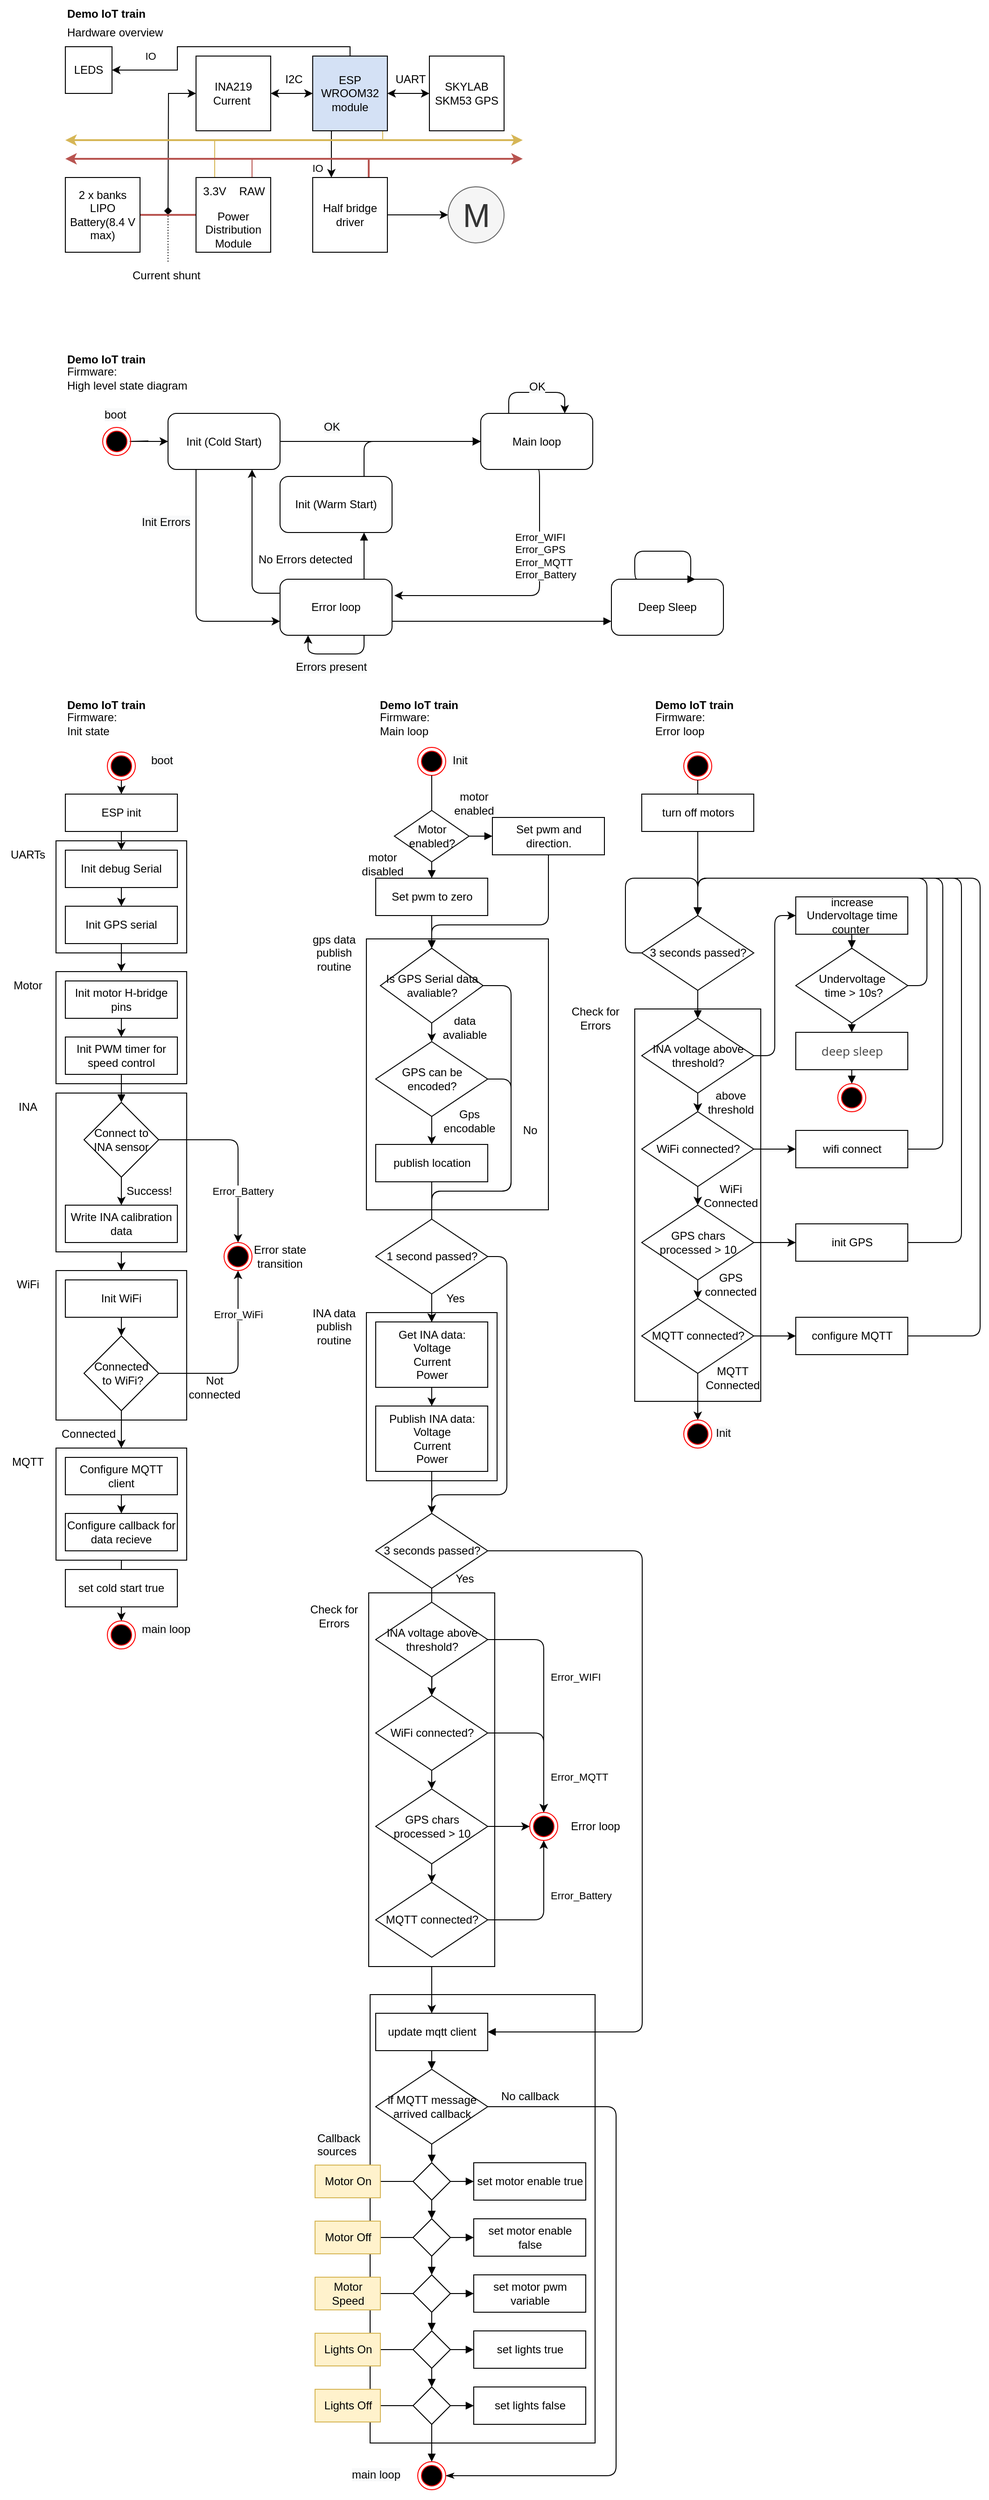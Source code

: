 <mxfile version="15.7.3" type="device"><diagram id="aPpRgj6Q2qNHP_JIIzVr" name="Page-1"><mxGraphModel dx="868" dy="529" grid="1" gridSize="10" guides="1" tooltips="1" connect="1" arrows="1" fold="1" page="1" pageScale="1" pageWidth="850" pageHeight="1100" math="0" shadow="0"><root><mxCell id="0"/><mxCell id="1" parent="0"/><mxCell id="JUj9asr4RHVJ1T2ivul6-318" value="" style="rounded=0;whiteSpace=wrap;html=1;fillColor=#FFFFFF;" parent="1" vertex="1"><mxGeometry x="406.5" y="2255" width="241" height="480" as="geometry"/></mxCell><mxCell id="JUj9asr4RHVJ1T2ivul6-277" style="edgeStyle=orthogonalEdgeStyle;rounded=1;orthogonalLoop=1;jettySize=auto;html=1;exitX=0.5;exitY=1;exitDx=0;exitDy=0;entryX=0.5;entryY=0;entryDx=0;entryDy=0;strokeWidth=1;startArrow=none;startFill=0;endArrow=classic;endFill=1;" parent="1" source="JUj9asr4RHVJ1T2ivul6-253" target="JUj9asr4RHVJ1T2ivul6-261" edge="1"><mxGeometry relative="1" as="geometry"/></mxCell><mxCell id="JUj9asr4RHVJ1T2ivul6-253" value="" style="rounded=0;whiteSpace=wrap;html=1;fillColor=#FFFFFF;" parent="1" vertex="1"><mxGeometry x="405" y="1825" width="135" height="400" as="geometry"/></mxCell><mxCell id="JUj9asr4RHVJ1T2ivul6-246" value="" style="rounded=0;whiteSpace=wrap;html=1;fillColor=#FFFFFF;" parent="1" vertex="1"><mxGeometry x="402.5" y="1125" width="195" height="290" as="geometry"/></mxCell><mxCell id="JUj9asr4RHVJ1T2ivul6-242" value="" style="rounded=0;whiteSpace=wrap;html=1;fillColor=#FFFFFF;" parent="1" vertex="1"><mxGeometry x="402.5" y="1525" width="140" height="180" as="geometry"/></mxCell><mxCell id="JUj9asr4RHVJ1T2ivul6-127" value="" style="rounded=0;whiteSpace=wrap;html=1;fillColor=#FFFFFF;" parent="1" vertex="1"><mxGeometry x="70" y="1290" width="140" height="170" as="geometry"/></mxCell><mxCell id="JUj9asr4RHVJ1T2ivul6-128" value="" style="rounded=0;whiteSpace=wrap;html=1;fillColor=#FFFFFF;" parent="1" vertex="1"><mxGeometry x="70" y="1020" width="140" height="120" as="geometry"/></mxCell><mxCell id="JUj9asr4RHVJ1T2ivul6-29" value="" style="edgeStyle=orthogonalEdgeStyle;rounded=0;orthogonalLoop=1;jettySize=auto;html=1;strokeWidth=1;endArrow=classic;endFill=1;startArrow=classic;startFill=1;" parent="1" source="JuFUGR6iax0R50338T7Z-1" target="JuFUGR6iax0R50338T7Z-2" edge="1"><mxGeometry relative="1" as="geometry"/></mxCell><mxCell id="JuFUGR6iax0R50338T7Z-1" value="SKYLAB SKM53 GPS" style="whiteSpace=wrap;html=1;aspect=fixed;" parent="1" vertex="1"><mxGeometry x="470" y="180" width="80" height="80" as="geometry"/></mxCell><mxCell id="JuFUGR6iax0R50338T7Z-13" style="edgeStyle=orthogonalEdgeStyle;rounded=0;orthogonalLoop=1;jettySize=auto;html=1;exitX=0.25;exitY=1;exitDx=0;exitDy=0;entryX=0.25;entryY=0;entryDx=0;entryDy=0;startArrow=none;startFill=0;" parent="1" source="JuFUGR6iax0R50338T7Z-2" target="JuFUGR6iax0R50338T7Z-8" edge="1"><mxGeometry relative="1" as="geometry"/></mxCell><mxCell id="JUj9asr4RHVJ1T2ivul6-14" style="edgeStyle=orthogonalEdgeStyle;rounded=0;orthogonalLoop=1;jettySize=auto;html=1;exitX=0.5;exitY=0;exitDx=0;exitDy=0;entryX=1;entryY=0.5;entryDx=0;entryDy=0;endArrow=classic;endFill=1;" parent="1" source="JuFUGR6iax0R50338T7Z-2" target="JUj9asr4RHVJ1T2ivul6-13" edge="1"><mxGeometry relative="1" as="geometry"><Array as="points"><mxPoint x="385" y="170"/><mxPoint x="200" y="170"/><mxPoint x="200" y="195"/></Array></mxGeometry></mxCell><mxCell id="JUj9asr4RHVJ1T2ivul6-15" value="IO" style="edgeLabel;html=1;align=center;verticalAlign=middle;resizable=0;points=[];" parent="JUj9asr4RHVJ1T2ivul6-14" vertex="1" connectable="0"><mxGeometry x="-0.54" y="1" relative="1" as="geometry"><mxPoint x="-158" y="9" as="offset"/></mxGeometry></mxCell><mxCell id="JUj9asr4RHVJ1T2ivul6-26" style="edgeStyle=orthogonalEdgeStyle;rounded=0;orthogonalLoop=1;jettySize=auto;html=1;exitX=0.75;exitY=1;exitDx=0;exitDy=0;strokeWidth=1;endArrow=none;endFill=0;fillColor=#fff2cc;strokeColor=#d6b656;" parent="1" source="JuFUGR6iax0R50338T7Z-2" edge="1"><mxGeometry relative="1" as="geometry"><mxPoint x="420" y="270" as="targetPoint"/></mxGeometry></mxCell><mxCell id="JuFUGR6iax0R50338T7Z-2" value="ESP WROOM32 module" style="whiteSpace=wrap;html=1;aspect=fixed;fillColor=#D4E1F5;" parent="1" vertex="1"><mxGeometry x="345" y="180" width="80" height="80" as="geometry"/></mxCell><mxCell id="JUj9asr4RHVJ1T2ivul6-31" style="edgeStyle=orthogonalEdgeStyle;rounded=0;orthogonalLoop=1;jettySize=auto;html=1;exitX=1;exitY=0.5;exitDx=0;exitDy=0;entryX=0;entryY=0.5;entryDx=0;entryDy=0;strokeWidth=1;startArrow=classic;startFill=1;endArrow=classic;endFill=1;" parent="1" source="JuFUGR6iax0R50338T7Z-3" target="JuFUGR6iax0R50338T7Z-2" edge="1"><mxGeometry relative="1" as="geometry"/></mxCell><mxCell id="JUj9asr4RHVJ1T2ivul6-36" style="edgeStyle=orthogonalEdgeStyle;rounded=0;orthogonalLoop=1;jettySize=auto;html=1;exitX=0;exitY=0.5;exitDx=0;exitDy=0;strokeWidth=1;startArrow=classic;startFill=1;endArrow=diamond;endFill=1;" parent="1" source="JuFUGR6iax0R50338T7Z-3" edge="1"><mxGeometry relative="1" as="geometry"><mxPoint x="190" y="350" as="targetPoint"/></mxGeometry></mxCell><mxCell id="JuFUGR6iax0R50338T7Z-3" value="INA219 Current&amp;nbsp;" style="whiteSpace=wrap;html=1;aspect=fixed;" parent="1" vertex="1"><mxGeometry x="220" y="180" width="80" height="80" as="geometry"/></mxCell><mxCell id="JuFUGR6iax0R50338T7Z-5" value="UART" style="text;html=1;strokeColor=none;fillColor=none;align=center;verticalAlign=middle;whiteSpace=wrap;rounded=0;" parent="1" vertex="1"><mxGeometry x="420" y="190" width="60" height="30" as="geometry"/></mxCell><mxCell id="JuFUGR6iax0R50338T7Z-12" style="edgeStyle=orthogonalEdgeStyle;rounded=0;orthogonalLoop=1;jettySize=auto;html=1;exitX=1;exitY=0.5;exitDx=0;exitDy=0;entryX=0;entryY=0.5;entryDx=0;entryDy=0;startArrow=none;startFill=0;" parent="1" source="JuFUGR6iax0R50338T7Z-8" target="JUj9asr4RHVJ1T2ivul6-16" edge="1"><mxGeometry relative="1" as="geometry"><mxPoint x="490" y="350" as="targetPoint"/></mxGeometry></mxCell><mxCell id="JUj9asr4RHVJ1T2ivul6-18" style="edgeStyle=orthogonalEdgeStyle;rounded=0;orthogonalLoop=1;jettySize=auto;html=1;endArrow=none;endFill=0;exitX=0.75;exitY=0;exitDx=0;exitDy=0;fillColor=#f8cecc;strokeColor=#b85450;strokeWidth=2;" parent="1" source="JuFUGR6iax0R50338T7Z-8" edge="1"><mxGeometry relative="1" as="geometry"><mxPoint x="405" y="290" as="targetPoint"/><Array as="points"><mxPoint x="405" y="300"/><mxPoint x="405" y="300"/></Array></mxGeometry></mxCell><mxCell id="JuFUGR6iax0R50338T7Z-8" value="Half bridge driver" style="whiteSpace=wrap;html=1;aspect=fixed;" parent="1" vertex="1"><mxGeometry x="345" y="310" width="80" height="80" as="geometry"/></mxCell><mxCell id="JUj9asr4RHVJ1T2ivul6-25" style="edgeStyle=orthogonalEdgeStyle;rounded=0;orthogonalLoop=1;jettySize=auto;html=1;exitX=1;exitY=0.5;exitDx=0;exitDy=0;strokeWidth=2;endArrow=none;endFill=0;fillColor=#f8cecc;strokeColor=#b85450;entryX=0;entryY=0.5;entryDx=0;entryDy=0;" parent="1" source="JuFUGR6iax0R50338T7Z-14" target="JUj9asr4RHVJ1T2ivul6-2" edge="1"><mxGeometry relative="1" as="geometry"><mxPoint x="120" y="290" as="targetPoint"/></mxGeometry></mxCell><mxCell id="JuFUGR6iax0R50338T7Z-14" value="2 x banks LIPO&lt;br&gt;Battery(8.4 V max)" style="whiteSpace=wrap;html=1;aspect=fixed;" parent="1" vertex="1"><mxGeometry x="80" y="310" width="80" height="80" as="geometry"/></mxCell><mxCell id="JUj9asr4RHVJ1T2ivul6-1" value="" style="endArrow=classic;startArrow=classic;html=1;rounded=0;fillColor=#fff2cc;strokeColor=#d6b656;strokeWidth=2;" parent="1" edge="1"><mxGeometry width="50" height="50" relative="1" as="geometry"><mxPoint x="80" y="270" as="sourcePoint"/><mxPoint x="570" y="270" as="targetPoint"/></mxGeometry></mxCell><mxCell id="JUj9asr4RHVJ1T2ivul6-5" style="edgeStyle=orthogonalEdgeStyle;rounded=0;orthogonalLoop=1;jettySize=auto;html=1;exitX=0.25;exitY=0;exitDx=0;exitDy=0;endArrow=none;endFill=0;fillColor=#fff2cc;strokeColor=#d6b656;" parent="1" source="JUj9asr4RHVJ1T2ivul6-2" edge="1"><mxGeometry relative="1" as="geometry"><mxPoint x="240" y="270" as="targetPoint"/><Array as="points"><mxPoint x="240" y="280"/><mxPoint x="240" y="280"/></Array></mxGeometry></mxCell><mxCell id="JUj9asr4RHVJ1T2ivul6-8" style="edgeStyle=orthogonalEdgeStyle;rounded=0;orthogonalLoop=1;jettySize=auto;html=1;exitX=0.75;exitY=0;exitDx=0;exitDy=0;endArrow=none;endFill=0;fillColor=#f8cecc;strokeColor=#b85450;" parent="1" source="JUj9asr4RHVJ1T2ivul6-2" edge="1"><mxGeometry relative="1" as="geometry"><mxPoint x="280" y="290" as="targetPoint"/></mxGeometry></mxCell><mxCell id="JUj9asr4RHVJ1T2ivul6-2" value="Power Distribution Module" style="whiteSpace=wrap;html=1;aspect=fixed;verticalAlign=bottom;" parent="1" vertex="1"><mxGeometry x="220" y="310" width="80" height="80" as="geometry"/></mxCell><mxCell id="JUj9asr4RHVJ1T2ivul6-6" value="" style="endArrow=classic;startArrow=classic;html=1;rounded=0;fillColor=#f8cecc;strokeColor=#b85450;strokeWidth=2;" parent="1" edge="1"><mxGeometry width="50" height="50" relative="1" as="geometry"><mxPoint x="80" y="290" as="sourcePoint"/><mxPoint x="570" y="290" as="targetPoint"/></mxGeometry></mxCell><mxCell id="JUj9asr4RHVJ1T2ivul6-9" value="3.3V" style="text;html=1;strokeColor=none;fillColor=none;align=center;verticalAlign=middle;whiteSpace=wrap;rounded=0;" parent="1" vertex="1"><mxGeometry x="210" y="310" width="60" height="30" as="geometry"/></mxCell><mxCell id="JUj9asr4RHVJ1T2ivul6-10" value="RAW" style="text;html=1;strokeColor=none;fillColor=none;align=center;verticalAlign=middle;whiteSpace=wrap;rounded=0;" parent="1" vertex="1"><mxGeometry x="250" y="310" width="60" height="30" as="geometry"/></mxCell><mxCell id="JUj9asr4RHVJ1T2ivul6-11" value="&lt;b&gt;Demo IoT train&lt;/b&gt;" style="text;html=1;strokeColor=none;fillColor=none;align=left;verticalAlign=middle;whiteSpace=wrap;rounded=0;" parent="1" vertex="1"><mxGeometry x="80" y="120" width="110" height="30" as="geometry"/></mxCell><mxCell id="JUj9asr4RHVJ1T2ivul6-12" value="Hardware overview" style="text;html=1;strokeColor=none;fillColor=none;align=left;verticalAlign=middle;whiteSpace=wrap;rounded=0;" parent="1" vertex="1"><mxGeometry x="80" y="140" width="110" height="30" as="geometry"/></mxCell><mxCell id="JUj9asr4RHVJ1T2ivul6-13" value="LEDS" style="whiteSpace=wrap;html=1;aspect=fixed;" parent="1" vertex="1"><mxGeometry x="80" y="170" width="50" height="50" as="geometry"/></mxCell><mxCell id="JUj9asr4RHVJ1T2ivul6-16" value="M" style="verticalLabelPosition=middle;shadow=0;dashed=0;align=center;html=1;verticalAlign=middle;strokeWidth=1;shape=ellipse;aspect=fixed;fontSize=35;fillColor=#f5f5f5;fontColor=#333333;strokeColor=#666666;" parent="1" vertex="1"><mxGeometry x="490" y="320" width="60" height="60" as="geometry"/></mxCell><mxCell id="JUj9asr4RHVJ1T2ivul6-20" value="IO" style="edgeLabel;html=1;align=center;verticalAlign=middle;resizable=0;points=[];" parent="1" vertex="1" connectable="0"><mxGeometry x="350" y="300" as="geometry"/></mxCell><mxCell id="JUj9asr4RHVJ1T2ivul6-32" value="I2C" style="text;html=1;strokeColor=none;fillColor=none;align=center;verticalAlign=middle;whiteSpace=wrap;rounded=0;" parent="1" vertex="1"><mxGeometry x="300" y="190" width="50" height="30" as="geometry"/></mxCell><mxCell id="JUj9asr4RHVJ1T2ivul6-38" style="edgeStyle=orthogonalEdgeStyle;rounded=0;orthogonalLoop=1;jettySize=auto;html=1;strokeWidth=1;startArrow=none;startFill=0;endArrow=none;endFill=0;dashed=1;dashPattern=1 2;" parent="1" source="JUj9asr4RHVJ1T2ivul6-37" edge="1"><mxGeometry relative="1" as="geometry"><mxPoint x="190" y="350" as="targetPoint"/></mxGeometry></mxCell><mxCell id="JUj9asr4RHVJ1T2ivul6-37" value="Current shunt" style="text;html=1;strokeColor=none;fillColor=none;align=left;verticalAlign=middle;whiteSpace=wrap;rounded=0;" parent="1" vertex="1"><mxGeometry x="150" y="400" width="80" height="30" as="geometry"/></mxCell><mxCell id="JUj9asr4RHVJ1T2ivul6-40" value="&lt;b&gt;Demo IoT train&lt;/b&gt;" style="text;html=1;strokeColor=none;fillColor=none;align=left;verticalAlign=middle;whiteSpace=wrap;rounded=0;" parent="1" vertex="1"><mxGeometry x="80" y="490" width="110" height="30" as="geometry"/></mxCell><mxCell id="JUj9asr4RHVJ1T2ivul6-41" value="Firmware: &lt;br&gt;High level state diagram" style="text;html=1;strokeColor=none;fillColor=none;align=left;verticalAlign=middle;whiteSpace=wrap;rounded=0;" parent="1" vertex="1"><mxGeometry x="80" y="510" width="160" height="30" as="geometry"/></mxCell><mxCell id="JUj9asr4RHVJ1T2ivul6-47" style="edgeStyle=orthogonalEdgeStyle;rounded=0;orthogonalLoop=1;jettySize=auto;html=1;entryX=-0.004;entryY=0.497;entryDx=0;entryDy=0;entryPerimeter=0;strokeWidth=1;startArrow=none;startFill=0;endArrow=none;endFill=0;" parent="1" source="JUj9asr4RHVJ1T2ivul6-43" edge="1"><mxGeometry relative="1" as="geometry"><mxPoint x="169" y="591.975" as="targetPoint"/></mxGeometry></mxCell><mxCell id="JUj9asr4RHVJ1T2ivul6-48" value="" style="edgeStyle=orthogonalEdgeStyle;rounded=0;orthogonalLoop=1;jettySize=auto;html=1;strokeWidth=1;startArrow=none;startFill=0;endArrow=classic;endFill=1;entryX=0;entryY=0.5;entryDx=0;entryDy=0;" parent="1" source="JUj9asr4RHVJ1T2ivul6-43" target="JUj9asr4RHVJ1T2ivul6-50" edge="1"><mxGeometry relative="1" as="geometry"><mxPoint x="170" y="592.5" as="targetPoint"/></mxGeometry></mxCell><mxCell id="JUj9asr4RHVJ1T2ivul6-43" value="" style="ellipse;html=1;shape=endState;fillColor=#000000;strokeColor=#ff0000;" parent="1" vertex="1"><mxGeometry x="120" y="577.5" width="30" height="30" as="geometry"/></mxCell><mxCell id="JUj9asr4RHVJ1T2ivul6-53" style="edgeStyle=orthogonalEdgeStyle;rounded=1;orthogonalLoop=1;jettySize=auto;html=1;exitX=0.25;exitY=1;exitDx=0;exitDy=0;strokeWidth=1;startArrow=none;startFill=0;endArrow=classic;endFill=1;entryX=0;entryY=0.75;entryDx=0;entryDy=0;" parent="1" source="JUj9asr4RHVJ1T2ivul6-50" target="JUj9asr4RHVJ1T2ivul6-52" edge="1"><mxGeometry relative="1" as="geometry"/></mxCell><mxCell id="JUj9asr4RHVJ1T2ivul6-56" style="edgeStyle=orthogonalEdgeStyle;rounded=1;orthogonalLoop=1;jettySize=auto;html=1;exitX=1;exitY=0.5;exitDx=0;exitDy=0;strokeWidth=1;startArrow=none;startFill=0;endArrow=classic;endFill=1;" parent="1" source="JUj9asr4RHVJ1T2ivul6-50" target="JUj9asr4RHVJ1T2ivul6-55" edge="1"><mxGeometry relative="1" as="geometry"/></mxCell><mxCell id="JUj9asr4RHVJ1T2ivul6-50" value="Init (Cold Start)" style="rounded=1;whiteSpace=wrap;html=1;fillColor=#FFFFFF;" parent="1" vertex="1"><mxGeometry x="190" y="562.5" width="120" height="60" as="geometry"/></mxCell><mxCell id="JUj9asr4RHVJ1T2ivul6-62" style="edgeStyle=orthogonalEdgeStyle;rounded=1;orthogonalLoop=1;jettySize=auto;html=1;exitX=0;exitY=0.25;exitDx=0;exitDy=0;entryX=0.75;entryY=1;entryDx=0;entryDy=0;strokeWidth=1;startArrow=none;startFill=0;endArrow=classic;endFill=1;" parent="1" source="JUj9asr4RHVJ1T2ivul6-52" target="JUj9asr4RHVJ1T2ivul6-50" edge="1"><mxGeometry relative="1" as="geometry"><Array as="points"><mxPoint x="280" y="755"/></Array></mxGeometry></mxCell><mxCell id="JUj9asr4RHVJ1T2ivul6-342" style="edgeStyle=orthogonalEdgeStyle;rounded=1;orthogonalLoop=1;jettySize=auto;html=1;exitX=0.75;exitY=0;exitDx=0;exitDy=0;entryX=0.75;entryY=1;entryDx=0;entryDy=0;strokeWidth=1;startArrow=none;startFill=0;endArrow=block;endFill=1;" parent="1" source="JUj9asr4RHVJ1T2ivul6-52" target="JUj9asr4RHVJ1T2ivul6-329" edge="1"><mxGeometry relative="1" as="geometry"/></mxCell><mxCell id="JUj9asr4RHVJ1T2ivul6-361" style="edgeStyle=orthogonalEdgeStyle;rounded=1;orthogonalLoop=1;jettySize=auto;html=1;exitX=1;exitY=0.75;exitDx=0;exitDy=0;entryX=0;entryY=0.75;entryDx=0;entryDy=0;strokeWidth=1;startArrow=none;startFill=0;endArrow=block;endFill=1;" parent="1" source="JUj9asr4RHVJ1T2ivul6-52" target="JUj9asr4RHVJ1T2ivul6-360" edge="1"><mxGeometry relative="1" as="geometry"/></mxCell><mxCell id="JUj9asr4RHVJ1T2ivul6-52" value="Error loop" style="rounded=1;whiteSpace=wrap;html=1;fillColor=#FFFFFF;" parent="1" vertex="1"><mxGeometry x="310" y="740" width="120" height="60" as="geometry"/></mxCell><mxCell id="JUj9asr4RHVJ1T2ivul6-54" style="edgeStyle=orthogonalEdgeStyle;rounded=1;orthogonalLoop=1;jettySize=auto;html=1;exitX=0.75;exitY=1;exitDx=0;exitDy=0;entryX=0.25;entryY=1;entryDx=0;entryDy=0;strokeWidth=1;startArrow=none;startFill=0;endArrow=classic;endFill=1;" parent="1" source="JUj9asr4RHVJ1T2ivul6-52" target="JUj9asr4RHVJ1T2ivul6-52" edge="1"><mxGeometry relative="1" as="geometry"><Array as="points"><mxPoint x="400" y="820"/><mxPoint x="340" y="820"/></Array></mxGeometry></mxCell><mxCell id="JUj9asr4RHVJ1T2ivul6-57" style="edgeStyle=orthogonalEdgeStyle;rounded=1;orthogonalLoop=1;jettySize=auto;html=1;exitX=0.5;exitY=1;exitDx=0;exitDy=0;strokeWidth=1;startArrow=none;startFill=0;endArrow=classic;endFill=1;" parent="1" source="JUj9asr4RHVJ1T2ivul6-55" edge="1"><mxGeometry relative="1" as="geometry"><mxPoint x="587.5" y="630" as="sourcePoint"/><mxPoint x="432.5" y="757.5" as="targetPoint"/><Array as="points"><mxPoint x="588" y="623"/><mxPoint x="588" y="758"/></Array></mxGeometry></mxCell><mxCell id="JUj9asr4RHVJ1T2ivul6-61" value="Error_WIFI&lt;br&gt;&lt;span style=&quot;text-align: center;&quot;&gt;Error_GPS&lt;/span&gt;&lt;br style=&quot;text-align: center;&quot;&gt;Error_MQTT&lt;br&gt;Error_Battery" style="edgeLabel;html=1;align=left;verticalAlign=middle;resizable=0;points=[];" parent="JUj9asr4RHVJ1T2ivul6-57" vertex="1" connectable="0"><mxGeometry x="-0.03" y="5" relative="1" as="geometry"><mxPoint x="-24" y="-48" as="offset"/></mxGeometry></mxCell><mxCell id="JUj9asr4RHVJ1T2ivul6-55" value="Main loop" style="rounded=1;whiteSpace=wrap;html=1;fillColor=#FFFFFF;" parent="1" vertex="1"><mxGeometry x="525" y="562.5" width="120" height="60" as="geometry"/></mxCell><mxCell id="JUj9asr4RHVJ1T2ivul6-59" style="edgeStyle=orthogonalEdgeStyle;rounded=1;orthogonalLoop=1;jettySize=auto;html=1;exitX=0.25;exitY=0;exitDx=0;exitDy=0;entryX=0.75;entryY=0;entryDx=0;entryDy=0;strokeWidth=1;startArrow=none;startFill=0;endArrow=classic;endFill=1;" parent="1" source="JUj9asr4RHVJ1T2ivul6-55" target="JUj9asr4RHVJ1T2ivul6-55" edge="1"><mxGeometry relative="1" as="geometry"><Array as="points"><mxPoint x="555" y="540"/><mxPoint x="615" y="540"/></Array></mxGeometry></mxCell><mxCell id="JUj9asr4RHVJ1T2ivul6-60" value="&lt;span style=&quot;color: rgb(0, 0, 0); font-family: Helvetica; font-size: 12px; font-style: normal; font-variant-ligatures: normal; font-variant-caps: normal; font-weight: 400; letter-spacing: normal; orphans: 2; text-align: center; text-indent: 0px; text-transform: none; widows: 2; word-spacing: 0px; -webkit-text-stroke-width: 0px; background-color: rgb(248, 249, 250); text-decoration-thickness: initial; text-decoration-style: initial; text-decoration-color: initial; float: none; display: inline !important;&quot;&gt;boot&lt;/span&gt;" style="text;whiteSpace=wrap;html=1;" parent="1" vertex="1"><mxGeometry x="120" y="550" width="50" height="40" as="geometry"/></mxCell><mxCell id="JUj9asr4RHVJ1T2ivul6-64" value="&lt;span style=&quot;color: rgb(0, 0, 0); font-family: Helvetica; font-size: 12px; font-style: normal; font-variant-ligatures: normal; font-variant-caps: normal; font-weight: 400; letter-spacing: normal; orphans: 2; text-align: center; text-indent: 0px; text-transform: none; widows: 2; word-spacing: 0px; -webkit-text-stroke-width: 0px; background-color: rgb(248, 249, 250); text-decoration-thickness: initial; text-decoration-style: initial; text-decoration-color: initial; float: none; display: inline !important;&quot;&gt;OK&lt;/span&gt;" style="text;whiteSpace=wrap;html=1;" parent="1" vertex="1"><mxGeometry x="355" y="562.5" width="50" height="40" as="geometry"/></mxCell><mxCell id="JUj9asr4RHVJ1T2ivul6-65" value="&lt;span style=&quot;color: rgb(0, 0, 0); font-family: Helvetica; font-size: 12px; font-style: normal; font-variant-ligatures: normal; font-variant-caps: normal; font-weight: 400; letter-spacing: normal; orphans: 2; text-align: center; text-indent: 0px; text-transform: none; widows: 2; word-spacing: 0px; -webkit-text-stroke-width: 0px; background-color: rgb(248, 249, 250); text-decoration-thickness: initial; text-decoration-style: initial; text-decoration-color: initial; float: none; display: inline !important;&quot;&gt;OK&lt;/span&gt;" style="text;whiteSpace=wrap;html=1;" parent="1" vertex="1"><mxGeometry x="575" y="520" width="50" height="40" as="geometry"/></mxCell><mxCell id="JUj9asr4RHVJ1T2ivul6-66" value="&lt;span style=&quot;color: rgb(0, 0, 0); font-family: Helvetica; font-size: 12px; font-style: normal; font-variant-ligatures: normal; font-variant-caps: normal; font-weight: 400; letter-spacing: normal; orphans: 2; text-align: center; text-indent: 0px; text-transform: none; widows: 2; word-spacing: 0px; -webkit-text-stroke-width: 0px; background-color: rgb(248, 249, 250); text-decoration-thickness: initial; text-decoration-style: initial; text-decoration-color: initial; float: none; display: inline !important;&quot;&gt;Errors present&lt;/span&gt;" style="text;whiteSpace=wrap;html=1;" parent="1" vertex="1"><mxGeometry x="325" y="820" width="95" height="40" as="geometry"/></mxCell><mxCell id="JUj9asr4RHVJ1T2ivul6-67" value="&lt;span style=&quot;color: rgb(0, 0, 0); font-family: Helvetica; font-size: 12px; font-style: normal; font-variant-ligatures: normal; font-variant-caps: normal; font-weight: 400; letter-spacing: normal; orphans: 2; text-align: center; text-indent: 0px; text-transform: none; widows: 2; word-spacing: 0px; -webkit-text-stroke-width: 0px; background-color: rgb(248, 249, 250); text-decoration-thickness: initial; text-decoration-style: initial; text-decoration-color: initial; float: none; display: inline !important;&quot;&gt;Init Errors&lt;/span&gt;" style="text;whiteSpace=wrap;html=1;" parent="1" vertex="1"><mxGeometry x="160" y="665" width="60" height="40" as="geometry"/></mxCell><mxCell id="JUj9asr4RHVJ1T2ivul6-68" value="&lt;div style=&quot;text-align: center;&quot;&gt;&lt;span style=&quot;background-color: initial;&quot;&gt;No Errors detected&lt;/span&gt;&lt;/div&gt;" style="text;whiteSpace=wrap;html=1;" parent="1" vertex="1"><mxGeometry x="285" y="705" width="110" height="30" as="geometry"/></mxCell><mxCell id="JUj9asr4RHVJ1T2ivul6-69" value="&lt;b&gt;Demo IoT train&lt;/b&gt;" style="text;html=1;strokeColor=none;fillColor=none;align=left;verticalAlign=middle;whiteSpace=wrap;rounded=0;" parent="1" vertex="1"><mxGeometry x="80" y="860" width="110" height="30" as="geometry"/></mxCell><mxCell id="JUj9asr4RHVJ1T2ivul6-70" value="Firmware:&lt;br&gt;Init state" style="text;html=1;strokeColor=none;fillColor=none;align=left;verticalAlign=middle;whiteSpace=wrap;rounded=0;" parent="1" vertex="1"><mxGeometry x="80" y="880" width="160" height="30" as="geometry"/></mxCell><mxCell id="JUj9asr4RHVJ1T2ivul6-118" style="edgeStyle=orthogonalEdgeStyle;rounded=1;orthogonalLoop=1;jettySize=auto;html=1;exitX=0.5;exitY=1;exitDx=0;exitDy=0;entryX=0.5;entryY=0;entryDx=0;entryDy=0;strokeWidth=1;startArrow=none;startFill=0;endArrow=classic;endFill=1;" parent="1" source="JUj9asr4RHVJ1T2ivul6-113" target="JUj9asr4RHVJ1T2ivul6-116" edge="1"><mxGeometry relative="1" as="geometry"/></mxCell><mxCell id="JUj9asr4RHVJ1T2ivul6-113" value="" style="ellipse;html=1;shape=endState;fillColor=#000000;strokeColor=#ff0000;" parent="1" vertex="1"><mxGeometry x="125" y="925" width="30" height="30" as="geometry"/></mxCell><mxCell id="JUj9asr4RHVJ1T2ivul6-123" style="edgeStyle=orthogonalEdgeStyle;rounded=1;orthogonalLoop=1;jettySize=auto;html=1;exitX=0.5;exitY=1;exitDx=0;exitDy=0;entryX=0.5;entryY=0;entryDx=0;entryDy=0;strokeWidth=1;startArrow=none;startFill=0;endArrow=classic;endFill=1;" parent="1" source="JUj9asr4RHVJ1T2ivul6-114" target="JUj9asr4RHVJ1T2ivul6-120" edge="1"><mxGeometry relative="1" as="geometry"/></mxCell><mxCell id="JUj9asr4RHVJ1T2ivul6-114" value="Init debug Serial" style="rounded=0;whiteSpace=wrap;html=1;fillColor=#FFFFFF;" parent="1" vertex="1"><mxGeometry x="80" y="1030" width="120" height="40" as="geometry"/></mxCell><mxCell id="JUj9asr4RHVJ1T2ivul6-119" style="edgeStyle=orthogonalEdgeStyle;rounded=1;orthogonalLoop=1;jettySize=auto;html=1;exitX=0.5;exitY=1;exitDx=0;exitDy=0;entryX=0.5;entryY=0;entryDx=0;entryDy=0;strokeWidth=1;startArrow=none;startFill=0;endArrow=classic;endFill=1;" parent="1" source="JUj9asr4RHVJ1T2ivul6-116" target="JUj9asr4RHVJ1T2ivul6-114" edge="1"><mxGeometry relative="1" as="geometry"/></mxCell><mxCell id="JUj9asr4RHVJ1T2ivul6-116" value="ESP init" style="rounded=0;whiteSpace=wrap;html=1;fillColor=#FFFFFF;" parent="1" vertex="1"><mxGeometry x="80" y="970" width="120" height="40" as="geometry"/></mxCell><mxCell id="JUj9asr4RHVJ1T2ivul6-124" style="edgeStyle=orthogonalEdgeStyle;rounded=1;orthogonalLoop=1;jettySize=auto;html=1;exitX=0.5;exitY=1;exitDx=0;exitDy=0;strokeWidth=1;startArrow=none;startFill=0;endArrow=classic;endFill=1;" parent="1" source="JUj9asr4RHVJ1T2ivul6-120" edge="1"><mxGeometry relative="1" as="geometry"><mxPoint x="140" y="1140" as="sourcePoint"/><mxPoint x="140" y="1160" as="targetPoint"/></mxGeometry></mxCell><mxCell id="JUj9asr4RHVJ1T2ivul6-120" value="Init GPS serial" style="rounded=0;whiteSpace=wrap;html=1;fillColor=#FFFFFF;" parent="1" vertex="1"><mxGeometry x="80" y="1090" width="120" height="40" as="geometry"/></mxCell><mxCell id="JUj9asr4RHVJ1T2ivul6-126" style="edgeStyle=orthogonalEdgeStyle;rounded=1;orthogonalLoop=1;jettySize=auto;html=1;exitX=0.5;exitY=1;exitDx=0;exitDy=0;strokeWidth=1;startArrow=none;startFill=0;endArrow=classic;endFill=1;" parent="1" source="JUj9asr4RHVJ1T2ivul6-138" target="JUj9asr4RHVJ1T2ivul6-125" edge="1"><mxGeometry relative="1" as="geometry"><mxPoint x="140" y="1390" as="sourcePoint"/></mxGeometry></mxCell><mxCell id="JUj9asr4RHVJ1T2ivul6-136" style="edgeStyle=orthogonalEdgeStyle;rounded=1;orthogonalLoop=1;jettySize=auto;html=1;entryX=0.5;entryY=0;entryDx=0;entryDy=0;strokeWidth=1;startArrow=none;startFill=0;endArrow=classic;endFill=1;" parent="1" target="JUj9asr4RHVJ1T2ivul6-132" edge="1"><mxGeometry relative="1" as="geometry"><mxPoint x="140" y="1460" as="sourcePoint"/></mxGeometry></mxCell><mxCell id="JUj9asr4RHVJ1T2ivul6-125" value="Write INA calibration data" style="rounded=0;whiteSpace=wrap;html=1;fillColor=#FFFFFF;" parent="1" vertex="1"><mxGeometry x="80" y="1410" width="120" height="40" as="geometry"/></mxCell><mxCell id="JUj9asr4RHVJ1T2ivul6-130" value="UARTs" style="text;html=1;strokeColor=none;fillColor=none;align=center;verticalAlign=middle;whiteSpace=wrap;rounded=0;" parent="1" vertex="1"><mxGeometry x="10" y="1020" width="60" height="30" as="geometry"/></mxCell><mxCell id="JUj9asr4RHVJ1T2ivul6-131" value="INA" style="text;html=1;strokeColor=none;fillColor=none;align=center;verticalAlign=middle;whiteSpace=wrap;rounded=0;" parent="1" vertex="1"><mxGeometry x="10" y="1290" width="60" height="30" as="geometry"/></mxCell><mxCell id="JUj9asr4RHVJ1T2ivul6-132" value="" style="rounded=0;whiteSpace=wrap;html=1;fillColor=#FFFFFF;" parent="1" vertex="1"><mxGeometry x="70" y="1480" width="140" height="160" as="geometry"/></mxCell><mxCell id="JUj9asr4RHVJ1T2ivul6-133" style="edgeStyle=orthogonalEdgeStyle;rounded=1;orthogonalLoop=1;jettySize=auto;html=1;exitX=0.5;exitY=1;exitDx=0;exitDy=0;strokeWidth=1;startArrow=none;startFill=0;endArrow=classic;endFill=1;entryX=0.5;entryY=0;entryDx=0;entryDy=0;" parent="1" source="JUj9asr4RHVJ1T2ivul6-134" target="JUj9asr4RHVJ1T2ivul6-143" edge="1"><mxGeometry relative="1" as="geometry"><mxPoint x="140" y="1550" as="targetPoint"/></mxGeometry></mxCell><mxCell id="JUj9asr4RHVJ1T2ivul6-134" value="Init WiFi" style="rounded=0;whiteSpace=wrap;html=1;fillColor=#FFFFFF;" parent="1" vertex="1"><mxGeometry x="80" y="1490" width="120" height="40" as="geometry"/></mxCell><mxCell id="JUj9asr4RHVJ1T2ivul6-137" value="WiFi" style="text;html=1;strokeColor=none;fillColor=none;align=center;verticalAlign=middle;whiteSpace=wrap;rounded=0;" parent="1" vertex="1"><mxGeometry x="10" y="1480" width="60" height="30" as="geometry"/></mxCell><mxCell id="JUj9asr4RHVJ1T2ivul6-140" style="edgeStyle=orthogonalEdgeStyle;rounded=1;orthogonalLoop=1;jettySize=auto;html=1;exitX=1;exitY=0.5;exitDx=0;exitDy=0;strokeWidth=1;startArrow=none;startFill=0;endArrow=classic;endFill=1;entryX=0.5;entryY=0;entryDx=0;entryDy=0;" parent="1" source="JUj9asr4RHVJ1T2ivul6-138" target="JUj9asr4RHVJ1T2ivul6-145" edge="1"><mxGeometry relative="1" as="geometry"><mxPoint x="320" y="1340" as="targetPoint"/></mxGeometry></mxCell><mxCell id="JUj9asr4RHVJ1T2ivul6-142" value="Error_Battery" style="edgeLabel;html=1;align=center;verticalAlign=middle;resizable=0;points=[];" parent="JUj9asr4RHVJ1T2ivul6-140" vertex="1" connectable="0"><mxGeometry x="0.143" y="-4" relative="1" as="geometry"><mxPoint x="9" y="28" as="offset"/></mxGeometry></mxCell><mxCell id="JUj9asr4RHVJ1T2ivul6-138" value="Connect to INA sensor" style="rhombus;whiteSpace=wrap;html=1;fillColor=#FFFFFF;" parent="1" vertex="1"><mxGeometry x="100" y="1300" width="80" height="80" as="geometry"/></mxCell><mxCell id="JUj9asr4RHVJ1T2ivul6-139" value="Success!" style="text;html=1;strokeColor=none;fillColor=none;align=center;verticalAlign=middle;whiteSpace=wrap;rounded=0;" parent="1" vertex="1"><mxGeometry x="140" y="1380" width="60" height="30" as="geometry"/></mxCell><mxCell id="JUj9asr4RHVJ1T2ivul6-144" style="edgeStyle=orthogonalEdgeStyle;rounded=1;orthogonalLoop=1;jettySize=auto;html=1;exitX=1;exitY=0.5;exitDx=0;exitDy=0;strokeWidth=1;startArrow=none;startFill=0;endArrow=classic;endFill=1;entryX=0.5;entryY=1;entryDx=0;entryDy=0;" parent="1" source="JUj9asr4RHVJ1T2ivul6-143" target="JUj9asr4RHVJ1T2ivul6-145" edge="1"><mxGeometry relative="1" as="geometry"><mxPoint x="310" y="1590" as="targetPoint"/></mxGeometry></mxCell><mxCell id="JUj9asr4RHVJ1T2ivul6-147" value="Error_WiFi" style="edgeLabel;html=1;align=center;verticalAlign=middle;resizable=0;points=[];" parent="JUj9asr4RHVJ1T2ivul6-144" vertex="1" connectable="0"><mxGeometry x="0.356" y="-2" relative="1" as="geometry"><mxPoint x="-2" y="-16" as="offset"/></mxGeometry></mxCell><mxCell id="JUj9asr4RHVJ1T2ivul6-149" style="edgeStyle=orthogonalEdgeStyle;rounded=1;orthogonalLoop=1;jettySize=auto;html=1;strokeWidth=1;startArrow=none;startFill=0;endArrow=classic;endFill=1;entryX=0.5;entryY=0;entryDx=0;entryDy=0;" parent="1" source="JUj9asr4RHVJ1T2ivul6-143" edge="1"><mxGeometry relative="1" as="geometry"><mxPoint x="140" y="1670" as="targetPoint"/></mxGeometry></mxCell><mxCell id="JUj9asr4RHVJ1T2ivul6-143" value="Connected&lt;br&gt;&amp;nbsp;to WiFi?" style="rhombus;whiteSpace=wrap;html=1;fillColor=#FFFFFF;" parent="1" vertex="1"><mxGeometry x="100" y="1550" width="80" height="80" as="geometry"/></mxCell><mxCell id="JUj9asr4RHVJ1T2ivul6-145" value="" style="ellipse;html=1;shape=endState;fillColor=#000000;strokeColor=#ff0000;" parent="1" vertex="1"><mxGeometry x="250" y="1450" width="30" height="30" as="geometry"/></mxCell><mxCell id="JUj9asr4RHVJ1T2ivul6-146" value="Error state transition" style="text;html=1;strokeColor=none;fillColor=none;align=center;verticalAlign=middle;whiteSpace=wrap;rounded=0;" parent="1" vertex="1"><mxGeometry x="280" y="1450" width="60" height="30" as="geometry"/></mxCell><mxCell id="JUj9asr4RHVJ1T2ivul6-166" style="edgeStyle=orthogonalEdgeStyle;rounded=1;orthogonalLoop=1;jettySize=auto;html=1;exitX=0.5;exitY=1;exitDx=0;exitDy=0;entryX=0.5;entryY=0;entryDx=0;entryDy=0;strokeWidth=1;startArrow=none;startFill=0;endArrow=classic;endFill=1;" parent="1" source="JUj9asr4RHVJ1T2ivul6-159" target="JUj9asr4RHVJ1T2ivul6-165" edge="1"><mxGeometry relative="1" as="geometry"/></mxCell><mxCell id="JUj9asr4RHVJ1T2ivul6-159" value="" style="rounded=0;whiteSpace=wrap;html=1;fillColor=#FFFFFF;" parent="1" vertex="1"><mxGeometry x="70" y="1670" width="140" height="120" as="geometry"/></mxCell><mxCell id="JUj9asr4RHVJ1T2ivul6-160" value="MQTT" style="text;html=1;strokeColor=none;fillColor=none;align=center;verticalAlign=middle;whiteSpace=wrap;rounded=0;" parent="1" vertex="1"><mxGeometry x="10" y="1670" width="60" height="30" as="geometry"/></mxCell><mxCell id="JUj9asr4RHVJ1T2ivul6-161" style="edgeStyle=orthogonalEdgeStyle;rounded=1;orthogonalLoop=1;jettySize=auto;html=1;exitX=0.5;exitY=1;exitDx=0;exitDy=0;strokeWidth=1;startArrow=none;startFill=0;endArrow=classic;endFill=1;" parent="1" source="JUj9asr4RHVJ1T2ivul6-162" target="JUj9asr4RHVJ1T2ivul6-163" edge="1"><mxGeometry relative="1" as="geometry"/></mxCell><mxCell id="JUj9asr4RHVJ1T2ivul6-162" value="Configure MQTT client" style="rounded=0;whiteSpace=wrap;html=1;fillColor=#FFFFFF;" parent="1" vertex="1"><mxGeometry x="80" y="1680" width="120" height="40" as="geometry"/></mxCell><mxCell id="JUj9asr4RHVJ1T2ivul6-163" value="Configure callback for data recieve" style="rounded=0;whiteSpace=wrap;html=1;fillColor=#FFFFFF;" parent="1" vertex="1"><mxGeometry x="80" y="1740" width="120" height="40" as="geometry"/></mxCell><mxCell id="JUj9asr4RHVJ1T2ivul6-165" value="" style="ellipse;html=1;shape=endState;fillColor=#000000;strokeColor=#ff0000;" parent="1" vertex="1"><mxGeometry x="125" y="1855" width="30" height="30" as="geometry"/></mxCell><mxCell id="JUj9asr4RHVJ1T2ivul6-168" value="&lt;span style=&quot;color: rgb(0, 0, 0); font-family: Helvetica; font-size: 12px; font-style: normal; font-variant-ligatures: normal; font-variant-caps: normal; font-weight: 400; letter-spacing: normal; orphans: 2; text-align: center; text-indent: 0px; text-transform: none; widows: 2; word-spacing: 0px; -webkit-text-stroke-width: 0px; background-color: rgb(248, 249, 250); text-decoration-thickness: initial; text-decoration-style: initial; text-decoration-color: initial; float: none; display: inline !important;&quot;&gt;boot&lt;/span&gt;" style="text;whiteSpace=wrap;html=1;" parent="1" vertex="1"><mxGeometry x="170" y="920" width="95" height="40" as="geometry"/></mxCell><mxCell id="JUj9asr4RHVJ1T2ivul6-169" value="&lt;span style=&quot;color: rgb(0, 0, 0); font-family: Helvetica; font-size: 12px; font-style: normal; font-variant-ligatures: normal; font-variant-caps: normal; font-weight: 400; letter-spacing: normal; orphans: 2; text-align: center; text-indent: 0px; text-transform: none; widows: 2; word-spacing: 0px; -webkit-text-stroke-width: 0px; background-color: rgb(248, 249, 250); text-decoration-thickness: initial; text-decoration-style: initial; text-decoration-color: initial; float: none; display: inline !important;&quot;&gt;main loop&lt;/span&gt;" style="text;whiteSpace=wrap;html=1;" parent="1" vertex="1"><mxGeometry x="160" y="1850" width="95" height="40" as="geometry"/></mxCell><mxCell id="JUj9asr4RHVJ1T2ivul6-172" value="&lt;b&gt;Demo IoT train&lt;/b&gt;" style="text;html=1;strokeColor=none;fillColor=none;align=left;verticalAlign=middle;whiteSpace=wrap;rounded=0;" parent="1" vertex="1"><mxGeometry x="415" y="860" width="110" height="30" as="geometry"/></mxCell><mxCell id="JUj9asr4RHVJ1T2ivul6-173" value="Firmware:&lt;br&gt;Main loop" style="text;html=1;strokeColor=none;fillColor=none;align=left;verticalAlign=middle;whiteSpace=wrap;rounded=0;" parent="1" vertex="1"><mxGeometry x="415" y="880" width="160" height="30" as="geometry"/></mxCell><mxCell id="JUj9asr4RHVJ1T2ivul6-174" style="edgeStyle=orthogonalEdgeStyle;rounded=1;orthogonalLoop=1;jettySize=auto;html=1;exitX=0.5;exitY=1;exitDx=0;exitDy=0;entryX=0.5;entryY=0;entryDx=0;entryDy=0;strokeWidth=1;startArrow=none;startFill=0;endArrow=classic;endFill=1;" parent="1" source="JUj9asr4RHVJ1T2ivul6-403" edge="1"><mxGeometry relative="1" as="geometry"><mxPoint x="472.5" y="1025" as="targetPoint"/></mxGeometry></mxCell><mxCell id="JUj9asr4RHVJ1T2ivul6-175" value="" style="ellipse;html=1;shape=endState;fillColor=#000000;strokeColor=#ff0000;" parent="1" vertex="1"><mxGeometry x="457.5" y="920" width="30" height="30" as="geometry"/></mxCell><mxCell id="JUj9asr4RHVJ1T2ivul6-214" value="&lt;span style=&quot;color: rgb(0, 0, 0); font-family: Helvetica; font-size: 12px; font-style: normal; font-variant-ligatures: normal; font-variant-caps: normal; font-weight: 400; letter-spacing: normal; orphans: 2; text-align: center; text-indent: 0px; text-transform: none; widows: 2; word-spacing: 0px; -webkit-text-stroke-width: 0px; background-color: rgb(248, 249, 250); text-decoration-thickness: initial; text-decoration-style: initial; text-decoration-color: initial; float: none; display: inline !important;&quot;&gt;Init&lt;/span&gt;" style="text;whiteSpace=wrap;html=1;" parent="1" vertex="1"><mxGeometry x="492.5" y="920" width="95" height="40" as="geometry"/></mxCell><mxCell id="JUj9asr4RHVJ1T2ivul6-416" style="edgeStyle=orthogonalEdgeStyle;rounded=1;orthogonalLoop=1;jettySize=auto;html=1;entryX=0.5;entryY=0;entryDx=0;entryDy=0;strokeWidth=1;startArrow=none;startFill=0;endArrow=block;endFill=1;" parent="1" source="JUj9asr4RHVJ1T2ivul6-216" target="JUj9asr4RHVJ1T2ivul6-217" edge="1"><mxGeometry relative="1" as="geometry"><Array as="points"><mxPoint x="598" y="1110"/><mxPoint x="473" y="1110"/></Array></mxGeometry></mxCell><mxCell id="JUj9asr4RHVJ1T2ivul6-216" value="Set pwm and direction." style="rounded=0;whiteSpace=wrap;html=1;fillColor=#FFFFFF;" parent="1" vertex="1"><mxGeometry x="537.5" y="995" width="120" height="40" as="geometry"/></mxCell><mxCell id="JUj9asr4RHVJ1T2ivul6-220" style="edgeStyle=orthogonalEdgeStyle;rounded=1;orthogonalLoop=1;jettySize=auto;html=1;exitX=0.5;exitY=1;exitDx=0;exitDy=0;entryX=0.5;entryY=0;entryDx=0;entryDy=0;strokeWidth=1;startArrow=none;startFill=0;endArrow=classic;endFill=1;" parent="1" source="JUj9asr4RHVJ1T2ivul6-217" target="JUj9asr4RHVJ1T2ivul6-221" edge="1"><mxGeometry relative="1" as="geometry"><mxPoint x="472.5" y="1245" as="targetPoint"/></mxGeometry></mxCell><mxCell id="JUj9asr4RHVJ1T2ivul6-229" style="edgeStyle=orthogonalEdgeStyle;rounded=1;orthogonalLoop=1;jettySize=auto;html=1;exitX=1;exitY=0.5;exitDx=0;exitDy=0;entryX=0.5;entryY=0;entryDx=0;entryDy=0;strokeWidth=1;startArrow=none;startFill=0;endArrow=classic;endFill=1;" parent="1" source="JUj9asr4RHVJ1T2ivul6-217" target="JUj9asr4RHVJ1T2ivul6-239" edge="1"><mxGeometry relative="1" as="geometry"><mxPoint x="532.5" y="1425" as="targetPoint"/><Array as="points"><mxPoint x="557.5" y="1175"/><mxPoint x="557.5" y="1395"/><mxPoint x="472.5" y="1395"/></Array></mxGeometry></mxCell><mxCell id="JUj9asr4RHVJ1T2ivul6-217" value="Is GPS Serial data avaliable?" style="rhombus;whiteSpace=wrap;html=1;fillColor=#FFFFFF;" parent="1" vertex="1"><mxGeometry x="417.5" y="1135" width="110" height="80" as="geometry"/></mxCell><mxCell id="JUj9asr4RHVJ1T2ivul6-225" style="edgeStyle=orthogonalEdgeStyle;rounded=1;orthogonalLoop=1;jettySize=auto;html=1;exitX=0.5;exitY=1;exitDx=0;exitDy=0;entryX=0.5;entryY=0;entryDx=0;entryDy=0;strokeWidth=1;startArrow=none;startFill=0;endArrow=classic;endFill=1;" parent="1" source="JUj9asr4RHVJ1T2ivul6-221" target="JUj9asr4RHVJ1T2ivul6-224" edge="1"><mxGeometry relative="1" as="geometry"/></mxCell><mxCell id="JUj9asr4RHVJ1T2ivul6-230" style="edgeStyle=orthogonalEdgeStyle;rounded=1;orthogonalLoop=1;jettySize=auto;html=1;exitX=1;exitY=0.5;exitDx=0;exitDy=0;strokeWidth=1;startArrow=none;startFill=0;endArrow=classic;endFill=1;" parent="1" source="JUj9asr4RHVJ1T2ivul6-221" target="JUj9asr4RHVJ1T2ivul6-239" edge="1"><mxGeometry relative="1" as="geometry"><mxPoint x="532.5" y="1425" as="targetPoint"/><Array as="points"><mxPoint x="557.5" y="1275"/><mxPoint x="557.5" y="1395"/><mxPoint x="472.5" y="1395"/></Array></mxGeometry></mxCell><mxCell id="JUj9asr4RHVJ1T2ivul6-221" value="GPS can be encoded?" style="rhombus;whiteSpace=wrap;html=1;fillColor=#FFFFFF;" parent="1" vertex="1"><mxGeometry x="412.5" y="1235" width="120" height="80" as="geometry"/></mxCell><mxCell id="JUj9asr4RHVJ1T2ivul6-222" value="data avaliable" style="text;html=1;strokeColor=none;fillColor=none;align=center;verticalAlign=middle;whiteSpace=wrap;rounded=0;" parent="1" vertex="1"><mxGeometry x="477.5" y="1205" width="60" height="30" as="geometry"/></mxCell><mxCell id="JUj9asr4RHVJ1T2ivul6-223" value="Gps encodable" style="text;html=1;strokeColor=none;fillColor=none;align=center;verticalAlign=middle;whiteSpace=wrap;rounded=0;" parent="1" vertex="1"><mxGeometry x="482.5" y="1305" width="60" height="30" as="geometry"/></mxCell><mxCell id="JUj9asr4RHVJ1T2ivul6-245" style="edgeStyle=orthogonalEdgeStyle;rounded=1;orthogonalLoop=1;jettySize=auto;html=1;exitX=0.5;exitY=1;exitDx=0;exitDy=0;entryX=0.5;entryY=0;entryDx=0;entryDy=0;strokeWidth=1;startArrow=none;startFill=0;endArrow=classic;endFill=1;" parent="1" source="JUj9asr4RHVJ1T2ivul6-249" target="JUj9asr4RHVJ1T2ivul6-239" edge="1"><mxGeometry relative="1" as="geometry"/></mxCell><mxCell id="JUj9asr4RHVJ1T2ivul6-224" value="publish location" style="rounded=0;whiteSpace=wrap;html=1;fillColor=#FFFFFF;" parent="1" vertex="1"><mxGeometry x="412.5" y="1345" width="120" height="40" as="geometry"/></mxCell><mxCell id="JUj9asr4RHVJ1T2ivul6-231" value="No" style="text;html=1;strokeColor=none;fillColor=none;align=center;verticalAlign=middle;whiteSpace=wrap;rounded=0;" parent="1" vertex="1"><mxGeometry x="547.5" y="1315" width="60" height="30" as="geometry"/></mxCell><mxCell id="JUj9asr4RHVJ1T2ivul6-255" style="edgeStyle=orthogonalEdgeStyle;rounded=1;orthogonalLoop=1;jettySize=auto;html=1;exitX=0.5;exitY=1;exitDx=0;exitDy=0;strokeWidth=1;startArrow=none;startFill=0;endArrow=classic;endFill=1;entryX=0.5;entryY=0;entryDx=0;entryDy=0;" parent="1" target="JUj9asr4RHVJ1T2ivul6-256" edge="1"><mxGeometry relative="1" as="geometry"><mxPoint x="472.5" y="1845" as="sourcePoint"/><mxPoint x="472.5" y="1875" as="targetPoint"/></mxGeometry></mxCell><mxCell id="JUj9asr4RHVJ1T2ivul6-390" style="edgeStyle=orthogonalEdgeStyle;rounded=1;orthogonalLoop=1;jettySize=auto;html=1;exitX=1;exitY=0.5;exitDx=0;exitDy=0;entryX=1;entryY=0.5;entryDx=0;entryDy=0;strokeWidth=1;startArrow=none;startFill=0;endArrow=block;endFill=1;" parent="1" source="JUj9asr4RHVJ1T2ivul6-232" target="JUj9asr4RHVJ1T2ivul6-261" edge="1"><mxGeometry relative="1" as="geometry"><Array as="points"><mxPoint x="698" y="1780"/><mxPoint x="698" y="2295"/></Array></mxGeometry></mxCell><mxCell id="JUj9asr4RHVJ1T2ivul6-232" value="3 seconds passed?" style="rhombus;whiteSpace=wrap;html=1;fillColor=#FFFFFF;" parent="1" vertex="1"><mxGeometry x="412.5" y="1740" width="120" height="80" as="geometry"/></mxCell><mxCell id="JUj9asr4RHVJ1T2ivul6-244" style="edgeStyle=orthogonalEdgeStyle;rounded=1;orthogonalLoop=1;jettySize=auto;html=1;exitX=0.5;exitY=1;exitDx=0;exitDy=0;entryX=0.5;entryY=0;entryDx=0;entryDy=0;strokeWidth=1;startArrow=none;startFill=0;endArrow=classic;endFill=1;" parent="1" source="JUj9asr4RHVJ1T2ivul6-239" target="JUj9asr4RHVJ1T2ivul6-241" edge="1"><mxGeometry relative="1" as="geometry"/></mxCell><mxCell id="JUj9asr4RHVJ1T2ivul6-239" value="Get INA data:&lt;br&gt;Voltage&lt;br&gt;Current&lt;br&gt;Power" style="rounded=0;whiteSpace=wrap;html=1;fillColor=#FFFFFF;" parent="1" vertex="1"><mxGeometry x="412.5" y="1535" width="120" height="70" as="geometry"/></mxCell><mxCell id="JUj9asr4RHVJ1T2ivul6-252" style="edgeStyle=orthogonalEdgeStyle;rounded=1;orthogonalLoop=1;jettySize=auto;html=1;strokeWidth=1;startArrow=none;startFill=0;endArrow=classic;endFill=1;" parent="1" source="JUj9asr4RHVJ1T2ivul6-241" target="JUj9asr4RHVJ1T2ivul6-232" edge="1"><mxGeometry relative="1" as="geometry"/></mxCell><mxCell id="JUj9asr4RHVJ1T2ivul6-241" value="Publish INA data:&lt;br&gt;Voltage&lt;br&gt;Current&lt;br&gt;Power" style="rounded=0;whiteSpace=wrap;html=1;fillColor=#FFFFFF;" parent="1" vertex="1"><mxGeometry x="412.5" y="1625" width="120" height="70" as="geometry"/></mxCell><mxCell id="JUj9asr4RHVJ1T2ivul6-247" value="gps data publish routine" style="text;html=1;strokeColor=none;fillColor=none;align=center;verticalAlign=middle;whiteSpace=wrap;rounded=0;" parent="1" vertex="1"><mxGeometry x="337.5" y="1125" width="60" height="30" as="geometry"/></mxCell><mxCell id="JUj9asr4RHVJ1T2ivul6-248" value="INA data publish routine" style="text;html=1;strokeColor=none;fillColor=none;align=center;verticalAlign=middle;whiteSpace=wrap;rounded=0;" parent="1" vertex="1"><mxGeometry x="337.5" y="1525" width="60" height="30" as="geometry"/></mxCell><mxCell id="JUj9asr4RHVJ1T2ivul6-250" value="Yes" style="text;html=1;strokeColor=none;fillColor=none;align=center;verticalAlign=middle;whiteSpace=wrap;rounded=0;" parent="1" vertex="1"><mxGeometry x="467.5" y="1495" width="60" height="30" as="geometry"/></mxCell><mxCell id="JUj9asr4RHVJ1T2ivul6-420" style="edgeStyle=orthogonalEdgeStyle;rounded=1;orthogonalLoop=1;jettySize=auto;html=1;exitX=1;exitY=0.5;exitDx=0;exitDy=0;entryX=0.5;entryY=0;entryDx=0;entryDy=0;strokeWidth=1;startArrow=none;startFill=0;endArrow=none;endFill=0;" parent="1" source="JUj9asr4RHVJ1T2ivul6-249" target="JUj9asr4RHVJ1T2ivul6-232" edge="1"><mxGeometry relative="1" as="geometry"><Array as="points"><mxPoint x="553" y="1465"/><mxPoint x="553" y="1720"/><mxPoint x="473" y="1720"/></Array></mxGeometry></mxCell><mxCell id="JUj9asr4RHVJ1T2ivul6-249" value="1 second passed?" style="rhombus;whiteSpace=wrap;html=1;fillColor=#FFFFFF;" parent="1" vertex="1"><mxGeometry x="412.5" y="1425" width="120" height="80" as="geometry"/></mxCell><mxCell id="JUj9asr4RHVJ1T2ivul6-251" value="" style="edgeStyle=orthogonalEdgeStyle;rounded=1;orthogonalLoop=1;jettySize=auto;html=1;exitX=0.5;exitY=1;exitDx=0;exitDy=0;entryX=0.5;entryY=0;entryDx=0;entryDy=0;strokeWidth=1;startArrow=none;startFill=0;endArrow=none;endFill=1;" parent="1" source="JUj9asr4RHVJ1T2ivul6-224" target="JUj9asr4RHVJ1T2ivul6-249" edge="1"><mxGeometry relative="1" as="geometry"><mxPoint x="472.5" y="1385" as="sourcePoint"/><mxPoint x="472.5" y="1535" as="targetPoint"/></mxGeometry></mxCell><mxCell id="JUj9asr4RHVJ1T2ivul6-254" value="Check for Errors" style="text;html=1;strokeColor=none;fillColor=none;align=center;verticalAlign=middle;whiteSpace=wrap;rounded=0;" parent="1" vertex="1"><mxGeometry x="337.5" y="1835" width="60" height="30" as="geometry"/></mxCell><mxCell id="JUj9asr4RHVJ1T2ivul6-257" style="edgeStyle=orthogonalEdgeStyle;rounded=1;orthogonalLoop=1;jettySize=auto;html=1;exitX=0.5;exitY=1;exitDx=0;exitDy=0;entryX=0.5;entryY=0;entryDx=0;entryDy=0;strokeWidth=1;startArrow=none;startFill=0;endArrow=classic;endFill=1;" parent="1" source="JUj9asr4RHVJ1T2ivul6-272" target="JUj9asr4RHVJ1T2ivul6-256" edge="1"><mxGeometry relative="1" as="geometry"/></mxCell><mxCell id="JUj9asr4RHVJ1T2ivul6-259" style="edgeStyle=orthogonalEdgeStyle;rounded=1;orthogonalLoop=1;jettySize=auto;html=1;exitX=0.5;exitY=1;exitDx=0;exitDy=0;entryX=0.5;entryY=0;entryDx=0;entryDy=0;strokeWidth=1;startArrow=none;startFill=0;endArrow=classic;endFill=1;" parent="1" source="JUj9asr4RHVJ1T2ivul6-256" target="JUj9asr4RHVJ1T2ivul6-258" edge="1"><mxGeometry relative="1" as="geometry"/></mxCell><mxCell id="JUj9asr4RHVJ1T2ivul6-264" style="edgeStyle=orthogonalEdgeStyle;rounded=1;orthogonalLoop=1;jettySize=auto;html=1;exitX=1;exitY=0.5;exitDx=0;exitDy=0;strokeWidth=1;startArrow=none;startFill=0;endArrow=classic;endFill=1;" parent="1" source="JUj9asr4RHVJ1T2ivul6-256" target="JUj9asr4RHVJ1T2ivul6-263" edge="1"><mxGeometry relative="1" as="geometry"/></mxCell><mxCell id="JUj9asr4RHVJ1T2ivul6-256" value="WiFi connected?" style="rhombus;whiteSpace=wrap;html=1;fillColor=#FFFFFF;" parent="1" vertex="1"><mxGeometry x="412.5" y="1935" width="120" height="80" as="geometry"/></mxCell><mxCell id="JUj9asr4RHVJ1T2ivul6-262" style="edgeStyle=orthogonalEdgeStyle;rounded=1;orthogonalLoop=1;jettySize=auto;html=1;exitX=0.5;exitY=1;exitDx=0;exitDy=0;entryX=0.5;entryY=0;entryDx=0;entryDy=0;strokeWidth=1;startArrow=none;startFill=0;endArrow=classic;endFill=1;" parent="1" source="JUj9asr4RHVJ1T2ivul6-258" target="JUj9asr4RHVJ1T2ivul6-260" edge="1"><mxGeometry relative="1" as="geometry"/></mxCell><mxCell id="JUj9asr4RHVJ1T2ivul6-265" style="edgeStyle=orthogonalEdgeStyle;rounded=1;orthogonalLoop=1;jettySize=auto;html=1;exitX=1;exitY=0.5;exitDx=0;exitDy=0;entryX=0;entryY=0.5;entryDx=0;entryDy=0;strokeWidth=1;startArrow=none;startFill=0;endArrow=classic;endFill=1;" parent="1" source="JUj9asr4RHVJ1T2ivul6-258" target="JUj9asr4RHVJ1T2ivul6-263" edge="1"><mxGeometry relative="1" as="geometry"/></mxCell><mxCell id="JUj9asr4RHVJ1T2ivul6-258" value="GPS chars &lt;br&gt;processed &amp;gt; 10" style="rhombus;whiteSpace=wrap;html=1;fillColor=#FFFFFF;" parent="1" vertex="1"><mxGeometry x="412.5" y="2035" width="120" height="80" as="geometry"/></mxCell><mxCell id="JUj9asr4RHVJ1T2ivul6-266" style="edgeStyle=orthogonalEdgeStyle;rounded=1;orthogonalLoop=1;jettySize=auto;html=1;exitX=1;exitY=0.5;exitDx=0;exitDy=0;entryX=0.5;entryY=1;entryDx=0;entryDy=0;strokeWidth=1;startArrow=none;startFill=0;endArrow=classic;endFill=1;" parent="1" source="JUj9asr4RHVJ1T2ivul6-260" target="JUj9asr4RHVJ1T2ivul6-263" edge="1"><mxGeometry relative="1" as="geometry"/></mxCell><mxCell id="JUj9asr4RHVJ1T2ivul6-260" value="MQTT connected?" style="rhombus;whiteSpace=wrap;html=1;fillColor=#FFFFFF;" parent="1" vertex="1"><mxGeometry x="412.5" y="2135" width="120" height="80" as="geometry"/></mxCell><mxCell id="JUj9asr4RHVJ1T2ivul6-365" style="edgeStyle=orthogonalEdgeStyle;rounded=1;orthogonalLoop=1;jettySize=auto;html=1;exitX=0.5;exitY=1;exitDx=0;exitDy=0;entryX=0.5;entryY=0;entryDx=0;entryDy=0;strokeWidth=1;startArrow=none;startFill=0;endArrow=block;endFill=1;" parent="1" source="JUj9asr4RHVJ1T2ivul6-261" target="JUj9asr4RHVJ1T2ivul6-364" edge="1"><mxGeometry relative="1" as="geometry"/></mxCell><mxCell id="JUj9asr4RHVJ1T2ivul6-261" value="update mqtt client" style="rounded=0;whiteSpace=wrap;html=1;fillColor=#FFFFFF;" parent="1" vertex="1"><mxGeometry x="412.5" y="2275" width="120" height="40" as="geometry"/></mxCell><mxCell id="JUj9asr4RHVJ1T2ivul6-263" value="" style="ellipse;html=1;shape=endState;fillColor=#000000;strokeColor=#ff0000;" parent="1" vertex="1"><mxGeometry x="577.5" y="2060" width="30" height="30" as="geometry"/></mxCell><mxCell id="JUj9asr4RHVJ1T2ivul6-267" value="Error loop" style="text;html=1;strokeColor=none;fillColor=none;align=center;verticalAlign=middle;whiteSpace=wrap;rounded=0;" parent="1" vertex="1"><mxGeometry x="617.5" y="2060" width="60" height="30" as="geometry"/></mxCell><mxCell id="JUj9asr4RHVJ1T2ivul6-269" value="&lt;span style=&quot;color: rgb(0, 0, 0); font-family: Helvetica; font-size: 11px; font-style: normal; font-variant-ligatures: normal; font-variant-caps: normal; font-weight: 400; letter-spacing: normal; orphans: 2; text-align: left; text-indent: 0px; text-transform: none; widows: 2; word-spacing: 0px; -webkit-text-stroke-width: 0px; background-color: rgb(255, 255, 255); text-decoration-thickness: initial; text-decoration-style: initial; text-decoration-color: initial; float: none; display: inline !important;&quot;&gt;Error_Battery&lt;/span&gt;" style="text;whiteSpace=wrap;html=1;" parent="1" vertex="1"><mxGeometry x="597.5" y="2135" width="100" height="40" as="geometry"/></mxCell><mxCell id="JUj9asr4RHVJ1T2ivul6-270" value="Error_WIFI&lt;br&gt;" style="edgeLabel;html=1;align=left;verticalAlign=middle;resizable=0;points=[];" parent="1" vertex="1" connectable="0"><mxGeometry x="597.5" y="1915" as="geometry"/></mxCell><mxCell id="JUj9asr4RHVJ1T2ivul6-274" style="edgeStyle=orthogonalEdgeStyle;rounded=1;orthogonalLoop=1;jettySize=auto;html=1;exitX=1;exitY=0.5;exitDx=0;exitDy=0;entryX=0.5;entryY=0;entryDx=0;entryDy=0;strokeWidth=1;startArrow=none;startFill=0;endArrow=classic;endFill=1;" parent="1" source="JUj9asr4RHVJ1T2ivul6-272" target="JUj9asr4RHVJ1T2ivul6-263" edge="1"><mxGeometry relative="1" as="geometry"/></mxCell><mxCell id="JUj9asr4RHVJ1T2ivul6-272" value="INA voltage above threshold?" style="rhombus;whiteSpace=wrap;html=1;fillColor=#FFFFFF;" parent="1" vertex="1"><mxGeometry x="412.5" y="1835" width="120" height="80" as="geometry"/></mxCell><mxCell id="JUj9asr4RHVJ1T2ivul6-273" value="" style="edgeStyle=orthogonalEdgeStyle;rounded=1;orthogonalLoop=1;jettySize=auto;html=1;exitX=0.5;exitY=1;exitDx=0;exitDy=0;entryX=0.5;entryY=0;entryDx=0;entryDy=0;strokeWidth=1;startArrow=none;startFill=0;endArrow=none;endFill=1;" parent="1" source="JUj9asr4RHVJ1T2ivul6-232" target="JUj9asr4RHVJ1T2ivul6-272" edge="1"><mxGeometry relative="1" as="geometry"><mxPoint x="472.5" y="1805" as="sourcePoint"/><mxPoint x="472.5" y="1935" as="targetPoint"/></mxGeometry></mxCell><mxCell id="JUj9asr4RHVJ1T2ivul6-275" value="&lt;br&gt;Error_MQTT&lt;br&gt;" style="edgeLabel;html=1;align=left;verticalAlign=middle;resizable=0;points=[];" parent="1" vertex="1" connectable="0"><mxGeometry x="597.5" y="2015" as="geometry"/></mxCell><mxCell id="JUj9asr4RHVJ1T2ivul6-278" value="" style="ellipse;html=1;shape=endState;fillColor=#000000;strokeColor=#ff0000;" parent="1" vertex="1"><mxGeometry x="457.5" y="2755" width="30" height="30" as="geometry"/></mxCell><mxCell id="JUj9asr4RHVJ1T2ivul6-280" value="&lt;span style=&quot;color: rgb(0, 0, 0); font-family: Helvetica; font-size: 12px; font-style: normal; font-variant-ligatures: normal; font-variant-caps: normal; font-weight: 400; letter-spacing: normal; orphans: 2; text-align: center; text-indent: 0px; text-transform: none; widows: 2; word-spacing: 0px; -webkit-text-stroke-width: 0px; background-color: rgb(248, 249, 250); text-decoration-thickness: initial; text-decoration-style: initial; text-decoration-color: initial; float: none; display: inline !important;&quot;&gt;main loop&lt;/span&gt;" style="text;whiteSpace=wrap;html=1;" parent="1" vertex="1"><mxGeometry x="385" y="2755" width="95" height="40" as="geometry"/></mxCell><mxCell id="JUj9asr4RHVJ1T2ivul6-281" value="&lt;b&gt;Demo IoT train&lt;/b&gt;" style="text;html=1;strokeColor=none;fillColor=none;align=left;verticalAlign=middle;whiteSpace=wrap;rounded=0;" parent="1" vertex="1"><mxGeometry x="710" y="860" width="110" height="30" as="geometry"/></mxCell><mxCell id="JUj9asr4RHVJ1T2ivul6-282" value="Firmware:&lt;br&gt;Error loop" style="text;html=1;strokeColor=none;fillColor=none;align=left;verticalAlign=middle;whiteSpace=wrap;rounded=0;" parent="1" vertex="1"><mxGeometry x="710" y="880" width="160" height="30" as="geometry"/></mxCell><mxCell id="JUj9asr4RHVJ1T2ivul6-283" value="" style="ellipse;html=1;shape=endState;fillColor=#000000;strokeColor=#ff0000;" parent="1" vertex="1"><mxGeometry x="742.5" y="925" width="30" height="30" as="geometry"/></mxCell><mxCell id="JUj9asr4RHVJ1T2ivul6-284" value="Not connected" style="text;html=1;strokeColor=none;fillColor=none;align=center;verticalAlign=middle;whiteSpace=wrap;rounded=0;" parent="1" vertex="1"><mxGeometry x="210" y="1590" width="60" height="30" as="geometry"/></mxCell><mxCell id="JUj9asr4RHVJ1T2ivul6-285" value="Connected" style="text;html=1;strokeColor=none;fillColor=none;align=center;verticalAlign=middle;whiteSpace=wrap;rounded=0;" parent="1" vertex="1"><mxGeometry x="75" y="1640" width="60" height="30" as="geometry"/></mxCell><mxCell id="JUj9asr4RHVJ1T2ivul6-288" value="" style="rounded=0;whiteSpace=wrap;html=1;fillColor=#FFFFFF;" parent="1" vertex="1"><mxGeometry x="690" y="1200" width="135" height="420" as="geometry"/></mxCell><mxCell id="JUj9asr4RHVJ1T2ivul6-289" style="edgeStyle=orthogonalEdgeStyle;rounded=1;orthogonalLoop=1;jettySize=auto;html=1;exitX=0.5;exitY=1;exitDx=0;exitDy=0;strokeWidth=1;startArrow=none;startFill=0;endArrow=classic;endFill=1;entryX=0.5;entryY=0;entryDx=0;entryDy=0;" parent="1" target="JUj9asr4RHVJ1T2ivul6-293" edge="1"><mxGeometry relative="1" as="geometry"><mxPoint x="757.5" y="1220" as="sourcePoint"/><mxPoint x="757.5" y="1250" as="targetPoint"/><Array as="points"><mxPoint x="760" y="1220"/><mxPoint x="760" y="1265"/><mxPoint x="758" y="1265"/></Array></mxGeometry></mxCell><mxCell id="JUj9asr4RHVJ1T2ivul6-290" value="Check for Errors" style="text;html=1;strokeColor=none;fillColor=none;align=center;verticalAlign=middle;whiteSpace=wrap;rounded=0;" parent="1" vertex="1"><mxGeometry x="617.5" y="1195" width="60" height="30" as="geometry"/></mxCell><mxCell id="JUj9asr4RHVJ1T2ivul6-291" style="edgeStyle=orthogonalEdgeStyle;rounded=1;orthogonalLoop=1;jettySize=auto;html=1;exitX=0.5;exitY=1;exitDx=0;exitDy=0;entryX=0.5;entryY=0;entryDx=0;entryDy=0;strokeWidth=1;startArrow=none;startFill=0;endArrow=classic;endFill=1;" parent="1" source="JUj9asr4RHVJ1T2ivul6-297" target="JUj9asr4RHVJ1T2ivul6-293" edge="1"><mxGeometry relative="1" as="geometry"/></mxCell><mxCell id="JUj9asr4RHVJ1T2ivul6-292" style="edgeStyle=orthogonalEdgeStyle;rounded=1;orthogonalLoop=1;jettySize=auto;html=1;exitX=0.5;exitY=1;exitDx=0;exitDy=0;entryX=0.5;entryY=0;entryDx=0;entryDy=0;strokeWidth=1;startArrow=none;startFill=0;endArrow=classic;endFill=1;" parent="1" source="JUj9asr4RHVJ1T2ivul6-293" target="JUj9asr4RHVJ1T2ivul6-295" edge="1"><mxGeometry relative="1" as="geometry"/></mxCell><mxCell id="JUj9asr4RHVJ1T2ivul6-310" style="edgeStyle=orthogonalEdgeStyle;rounded=1;orthogonalLoop=1;jettySize=auto;html=1;exitX=1;exitY=0.5;exitDx=0;exitDy=0;entryX=0;entryY=0.5;entryDx=0;entryDy=0;strokeWidth=1;startArrow=none;startFill=0;endArrow=classic;endFill=1;" parent="1" source="JUj9asr4RHVJ1T2ivul6-293" target="JUj9asr4RHVJ1T2ivul6-309" edge="1"><mxGeometry relative="1" as="geometry"/></mxCell><mxCell id="JUj9asr4RHVJ1T2ivul6-293" value="WiFi connected?" style="rhombus;whiteSpace=wrap;html=1;fillColor=#FFFFFF;" parent="1" vertex="1"><mxGeometry x="697.5" y="1310" width="120" height="80" as="geometry"/></mxCell><mxCell id="JUj9asr4RHVJ1T2ivul6-294" style="edgeStyle=orthogonalEdgeStyle;rounded=1;orthogonalLoop=1;jettySize=auto;html=1;exitX=0.5;exitY=1;exitDx=0;exitDy=0;entryX=0.5;entryY=0;entryDx=0;entryDy=0;strokeWidth=1;startArrow=none;startFill=0;endArrow=classic;endFill=1;" parent="1" source="JUj9asr4RHVJ1T2ivul6-295" target="JUj9asr4RHVJ1T2ivul6-296" edge="1"><mxGeometry relative="1" as="geometry"/></mxCell><mxCell id="JUj9asr4RHVJ1T2ivul6-312" style="edgeStyle=orthogonalEdgeStyle;rounded=1;orthogonalLoop=1;jettySize=auto;html=1;exitX=1;exitY=0.5;exitDx=0;exitDy=0;entryX=0;entryY=0.5;entryDx=0;entryDy=0;strokeWidth=1;startArrow=none;startFill=0;endArrow=classic;endFill=1;" parent="1" source="JUj9asr4RHVJ1T2ivul6-295" target="JUj9asr4RHVJ1T2ivul6-311" edge="1"><mxGeometry relative="1" as="geometry"/></mxCell><mxCell id="JUj9asr4RHVJ1T2ivul6-295" value="GPS chars &lt;br&gt;processed &amp;gt; 10" style="rhombus;whiteSpace=wrap;html=1;fillColor=#FFFFFF;" parent="1" vertex="1"><mxGeometry x="697.5" y="1410" width="120" height="80" as="geometry"/></mxCell><mxCell id="JUj9asr4RHVJ1T2ivul6-304" style="edgeStyle=orthogonalEdgeStyle;rounded=1;orthogonalLoop=1;jettySize=auto;html=1;exitX=0.5;exitY=1;exitDx=0;exitDy=0;entryX=0.5;entryY=0;entryDx=0;entryDy=0;strokeWidth=1;startArrow=none;startFill=0;endArrow=classic;endFill=1;" parent="1" source="JUj9asr4RHVJ1T2ivul6-296" target="JUj9asr4RHVJ1T2ivul6-303" edge="1"><mxGeometry relative="1" as="geometry"/></mxCell><mxCell id="JUj9asr4RHVJ1T2ivul6-314" style="edgeStyle=orthogonalEdgeStyle;rounded=1;orthogonalLoop=1;jettySize=auto;html=1;exitX=1;exitY=0.5;exitDx=0;exitDy=0;entryX=0;entryY=0.5;entryDx=0;entryDy=0;strokeWidth=1;startArrow=none;startFill=0;endArrow=classic;endFill=1;" parent="1" source="JUj9asr4RHVJ1T2ivul6-296" target="JUj9asr4RHVJ1T2ivul6-313" edge="1"><mxGeometry relative="1" as="geometry"/></mxCell><mxCell id="JUj9asr4RHVJ1T2ivul6-296" value="MQTT connected?" style="rhombus;whiteSpace=wrap;html=1;fillColor=#FFFFFF;" parent="1" vertex="1"><mxGeometry x="697.5" y="1510" width="120" height="80" as="geometry"/></mxCell><mxCell id="JUj9asr4RHVJ1T2ivul6-305" style="edgeStyle=orthogonalEdgeStyle;rounded=1;orthogonalLoop=1;jettySize=auto;html=1;exitX=1;exitY=0.5;exitDx=0;exitDy=0;strokeWidth=1;startArrow=none;startFill=0;endArrow=classic;endFill=1;entryX=0;entryY=0.5;entryDx=0;entryDy=0;" parent="1" source="JUj9asr4RHVJ1T2ivul6-297" target="JUj9asr4RHVJ1T2ivul6-306" edge="1"><mxGeometry relative="1" as="geometry"><mxPoint x="852.5" y="1250" as="targetPoint"/></mxGeometry></mxCell><mxCell id="JUj9asr4RHVJ1T2ivul6-297" value="INA voltage above threshold?" style="rhombus;whiteSpace=wrap;html=1;fillColor=#FFFFFF;" parent="1" vertex="1"><mxGeometry x="697.5" y="1210" width="120" height="80" as="geometry"/></mxCell><mxCell id="JUj9asr4RHVJ1T2ivul6-298" value="" style="edgeStyle=orthogonalEdgeStyle;rounded=1;orthogonalLoop=1;jettySize=auto;html=1;exitX=0.5;exitY=1;exitDx=0;exitDy=0;entryX=0.5;entryY=0;entryDx=0;entryDy=0;strokeWidth=1;startArrow=none;startFill=0;endArrow=block;endFill=1;" parent="1" source="JUj9asr4RHVJ1T2ivul6-283" target="JUj9asr4RHVJ1T2ivul6-297" edge="1"><mxGeometry relative="1" as="geometry"><mxPoint x="755" y="1080" as="sourcePoint"/><mxPoint x="755" y="1210" as="targetPoint"/><Array as="points"><mxPoint x="758" y="960"/><mxPoint x="758" y="1085"/></Array></mxGeometry></mxCell><mxCell id="JUj9asr4RHVJ1T2ivul6-299" value="above threshold" style="text;html=1;strokeColor=none;fillColor=none;align=center;verticalAlign=middle;whiteSpace=wrap;rounded=0;" parent="1" vertex="1"><mxGeometry x="762.5" y="1285" width="60" height="30" as="geometry"/></mxCell><mxCell id="JUj9asr4RHVJ1T2ivul6-300" value="WiFi Connected" style="text;html=1;strokeColor=none;fillColor=none;align=center;verticalAlign=middle;whiteSpace=wrap;rounded=0;" parent="1" vertex="1"><mxGeometry x="762.5" y="1385" width="60" height="30" as="geometry"/></mxCell><mxCell id="JUj9asr4RHVJ1T2ivul6-301" value="GPS connected" style="text;html=1;strokeColor=none;fillColor=none;align=center;verticalAlign=middle;whiteSpace=wrap;rounded=0;" parent="1" vertex="1"><mxGeometry x="762.5" y="1480" width="60" height="30" as="geometry"/></mxCell><mxCell id="JUj9asr4RHVJ1T2ivul6-302" value="MQTT Connected" style="text;html=1;strokeColor=none;fillColor=none;align=center;verticalAlign=middle;whiteSpace=wrap;rounded=0;" parent="1" vertex="1"><mxGeometry x="765" y="1580" width="60" height="30" as="geometry"/></mxCell><mxCell id="JUj9asr4RHVJ1T2ivul6-303" value="" style="ellipse;html=1;shape=endState;fillColor=#000000;strokeColor=#ff0000;" parent="1" vertex="1"><mxGeometry x="742.5" y="1640" width="30" height="30" as="geometry"/></mxCell><mxCell id="JUj9asr4RHVJ1T2ivul6-354" style="edgeStyle=orthogonalEdgeStyle;rounded=1;orthogonalLoop=1;jettySize=auto;html=1;exitX=0.5;exitY=1;exitDx=0;exitDy=0;strokeWidth=1;startArrow=none;startFill=0;endArrow=block;endFill=1;" parent="1" source="JUj9asr4RHVJ1T2ivul6-306" target="JUj9asr4RHVJ1T2ivul6-344" edge="1"><mxGeometry relative="1" as="geometry"/></mxCell><mxCell id="JUj9asr4RHVJ1T2ivul6-306" value="increase Undervoltage time counter&amp;nbsp;" style="rounded=0;whiteSpace=wrap;html=1;fillColor=#FFFFFF;" parent="1" vertex="1"><mxGeometry x="862.5" y="1080" width="120" height="40" as="geometry"/></mxCell><mxCell id="JUj9asr4RHVJ1T2ivul6-353" style="edgeStyle=orthogonalEdgeStyle;rounded=1;orthogonalLoop=1;jettySize=auto;html=1;strokeWidth=1;startArrow=none;startFill=0;endArrow=block;endFill=1;exitX=1;exitY=0.5;exitDx=0;exitDy=0;entryX=0.5;entryY=0;entryDx=0;entryDy=0;" parent="1" source="JUj9asr4RHVJ1T2ivul6-309" target="JUj9asr4RHVJ1T2ivul6-343" edge="1"><mxGeometry relative="1" as="geometry"><mxPoint x="760" y="1060" as="targetPoint"/><Array as="points"><mxPoint x="1020" y="1350"/><mxPoint x="1020" y="1060"/><mxPoint x="758" y="1060"/></Array></mxGeometry></mxCell><mxCell id="JUj9asr4RHVJ1T2ivul6-309" value="wifi connect" style="rounded=0;whiteSpace=wrap;html=1;fillColor=#FFFFFF;" parent="1" vertex="1"><mxGeometry x="862.5" y="1330" width="120" height="40" as="geometry"/></mxCell><mxCell id="JUj9asr4RHVJ1T2ivul6-358" style="edgeStyle=orthogonalEdgeStyle;rounded=1;orthogonalLoop=1;jettySize=auto;html=1;exitX=1;exitY=0.5;exitDx=0;exitDy=0;entryX=0.5;entryY=0;entryDx=0;entryDy=0;strokeWidth=1;startArrow=none;startFill=0;endArrow=block;endFill=1;" parent="1" source="JUj9asr4RHVJ1T2ivul6-311" target="JUj9asr4RHVJ1T2ivul6-343" edge="1"><mxGeometry relative="1" as="geometry"><Array as="points"><mxPoint x="1040" y="1450"/><mxPoint x="1040" y="1060"/><mxPoint x="758" y="1060"/></Array></mxGeometry></mxCell><mxCell id="JUj9asr4RHVJ1T2ivul6-311" value="init GPS" style="rounded=0;whiteSpace=wrap;html=1;fillColor=#FFFFFF;" parent="1" vertex="1"><mxGeometry x="862.5" y="1430" width="120" height="40" as="geometry"/></mxCell><mxCell id="JUj9asr4RHVJ1T2ivul6-359" style="edgeStyle=orthogonalEdgeStyle;rounded=1;orthogonalLoop=1;jettySize=auto;html=1;exitX=1;exitY=0.5;exitDx=0;exitDy=0;entryX=0.5;entryY=0;entryDx=0;entryDy=0;strokeWidth=1;startArrow=none;startFill=0;endArrow=block;endFill=1;" parent="1" source="JUj9asr4RHVJ1T2ivul6-313" target="JUj9asr4RHVJ1T2ivul6-343" edge="1"><mxGeometry relative="1" as="geometry"><Array as="points"><mxPoint x="1060" y="1550"/><mxPoint x="1060" y="1060"/><mxPoint x="758" y="1060"/></Array></mxGeometry></mxCell><mxCell id="JUj9asr4RHVJ1T2ivul6-313" value="configure MQTT" style="rounded=0;whiteSpace=wrap;html=1;fillColor=#FFFFFF;" parent="1" vertex="1"><mxGeometry x="862.5" y="1530" width="120" height="40" as="geometry"/></mxCell><mxCell id="JUj9asr4RHVJ1T2ivul6-320" value="Yes" style="text;html=1;strokeColor=none;fillColor=none;align=center;verticalAlign=middle;whiteSpace=wrap;rounded=0;" parent="1" vertex="1"><mxGeometry x="477.5" y="1795" width="60" height="30" as="geometry"/></mxCell><mxCell id="JUj9asr4RHVJ1T2ivul6-326" value="turn off motors" style="rounded=0;whiteSpace=wrap;html=1;fillColor=#FFFFFF;" parent="1" vertex="1"><mxGeometry x="697.5" y="970" width="120" height="40" as="geometry"/></mxCell><mxCell id="JUj9asr4RHVJ1T2ivul6-327" value="&lt;span style=&quot;color: rgb(0, 0, 0); font-family: Helvetica; font-size: 12px; font-style: normal; font-variant-ligatures: normal; font-variant-caps: normal; font-weight: 400; letter-spacing: normal; orphans: 2; text-align: center; text-indent: 0px; text-transform: none; widows: 2; word-spacing: 0px; -webkit-text-stroke-width: 0px; background-color: rgb(248, 249, 250); text-decoration-thickness: initial; text-decoration-style: initial; text-decoration-color: initial; float: none; display: inline !important;&quot;&gt;Init&lt;br&gt;&lt;/span&gt;" style="text;whiteSpace=wrap;html=1;" parent="1" vertex="1"><mxGeometry x="775" y="1640" width="95" height="40" as="geometry"/></mxCell><mxCell id="JUj9asr4RHVJ1T2ivul6-340" style="edgeStyle=orthogonalEdgeStyle;rounded=1;orthogonalLoop=1;jettySize=auto;html=1;exitX=0.75;exitY=0;exitDx=0;exitDy=0;entryX=0;entryY=0.5;entryDx=0;entryDy=0;strokeWidth=1;startArrow=none;startFill=0;endArrow=block;endFill=1;" parent="1" source="JUj9asr4RHVJ1T2ivul6-329" target="JUj9asr4RHVJ1T2ivul6-55" edge="1"><mxGeometry relative="1" as="geometry"/></mxCell><mxCell id="JUj9asr4RHVJ1T2ivul6-329" value="Init (Warm Start)" style="rounded=1;whiteSpace=wrap;html=1;fillColor=#FFFFFF;" parent="1" vertex="1"><mxGeometry x="310" y="630" width="120" height="60" as="geometry"/></mxCell><mxCell id="JUj9asr4RHVJ1T2ivul6-330" value="" style="rounded=0;whiteSpace=wrap;html=1;fillColor=#FFFFFF;" parent="1" vertex="1"><mxGeometry x="70" y="1160" width="140" height="120" as="geometry"/></mxCell><mxCell id="JUj9asr4RHVJ1T2ivul6-331" value="Motor" style="text;html=1;strokeColor=none;fillColor=none;align=center;verticalAlign=middle;whiteSpace=wrap;rounded=0;" parent="1" vertex="1"><mxGeometry x="10" y="1160" width="60" height="30" as="geometry"/></mxCell><mxCell id="JUj9asr4RHVJ1T2ivul6-332" style="edgeStyle=orthogonalEdgeStyle;rounded=1;orthogonalLoop=1;jettySize=auto;html=1;exitX=0.5;exitY=1;exitDx=0;exitDy=0;strokeWidth=1;startArrow=none;startFill=0;endArrow=classic;endFill=1;" parent="1" source="JUj9asr4RHVJ1T2ivul6-333" target="JUj9asr4RHVJ1T2ivul6-334" edge="1"><mxGeometry relative="1" as="geometry"/></mxCell><mxCell id="JUj9asr4RHVJ1T2ivul6-333" value="Init motor H-bridge pins" style="rounded=0;whiteSpace=wrap;html=1;fillColor=#FFFFFF;" parent="1" vertex="1"><mxGeometry x="80" y="1170" width="120" height="40" as="geometry"/></mxCell><mxCell id="JUj9asr4RHVJ1T2ivul6-338" style="edgeStyle=orthogonalEdgeStyle;rounded=1;orthogonalLoop=1;jettySize=auto;html=1;exitX=0.5;exitY=1;exitDx=0;exitDy=0;entryX=0.5;entryY=0;entryDx=0;entryDy=0;strokeWidth=1;startArrow=none;startFill=0;endArrow=block;endFill=1;" parent="1" source="JUj9asr4RHVJ1T2ivul6-334" target="JUj9asr4RHVJ1T2ivul6-138" edge="1"><mxGeometry relative="1" as="geometry"/></mxCell><mxCell id="JUj9asr4RHVJ1T2ivul6-334" value="Init PWM timer for speed control" style="rounded=0;whiteSpace=wrap;html=1;fillColor=#FFFFFF;" parent="1" vertex="1"><mxGeometry x="80" y="1230" width="120" height="40" as="geometry"/></mxCell><mxCell id="JUj9asr4RHVJ1T2ivul6-339" value="set cold start true" style="rounded=0;whiteSpace=wrap;html=1;fillColor=#FFFFFF;" parent="1" vertex="1"><mxGeometry x="80" y="1800" width="120" height="40" as="geometry"/></mxCell><mxCell id="JUj9asr4RHVJ1T2ivul6-352" style="edgeStyle=orthogonalEdgeStyle;rounded=1;orthogonalLoop=1;jettySize=auto;html=1;strokeWidth=1;startArrow=none;startFill=0;endArrow=block;endFill=1;entryX=0.5;entryY=0;entryDx=0;entryDy=0;" parent="1" source="JUj9asr4RHVJ1T2ivul6-343" target="JUj9asr4RHVJ1T2ivul6-343" edge="1"><mxGeometry relative="1" as="geometry"><mxPoint x="758" y="1090" as="targetPoint"/><Array as="points"><mxPoint x="680" y="1140"/><mxPoint x="680" y="1060"/><mxPoint x="758" y="1060"/></Array></mxGeometry></mxCell><mxCell id="JUj9asr4RHVJ1T2ivul6-343" value="3 seconds passed?" style="rhombus;whiteSpace=wrap;html=1;fillColor=#FFFFFF;" parent="1" vertex="1"><mxGeometry x="697.5" y="1100" width="120" height="80" as="geometry"/></mxCell><mxCell id="JUj9asr4RHVJ1T2ivul6-355" style="edgeStyle=orthogonalEdgeStyle;rounded=1;orthogonalLoop=1;jettySize=auto;html=1;exitX=0.5;exitY=1;exitDx=0;exitDy=0;entryX=0.5;entryY=0;entryDx=0;entryDy=0;strokeWidth=1;startArrow=none;startFill=0;endArrow=block;endFill=1;" parent="1" source="JUj9asr4RHVJ1T2ivul6-344" target="JUj9asr4RHVJ1T2ivul6-348" edge="1"><mxGeometry relative="1" as="geometry"/></mxCell><mxCell id="JUj9asr4RHVJ1T2ivul6-357" style="edgeStyle=orthogonalEdgeStyle;rounded=1;orthogonalLoop=1;jettySize=auto;html=1;exitX=1;exitY=0.5;exitDx=0;exitDy=0;entryX=0.5;entryY=0;entryDx=0;entryDy=0;strokeWidth=1;startArrow=none;startFill=0;endArrow=block;endFill=1;" parent="1" source="JUj9asr4RHVJ1T2ivul6-344" target="JUj9asr4RHVJ1T2ivul6-343" edge="1"><mxGeometry relative="1" as="geometry"><Array as="points"><mxPoint x="1003" y="1175"/><mxPoint x="1003" y="1060"/><mxPoint x="758" y="1060"/></Array></mxGeometry></mxCell><mxCell id="JUj9asr4RHVJ1T2ivul6-344" value="Undervoltage&lt;br&gt;&amp;nbsp;time &amp;gt; 10s?" style="rhombus;whiteSpace=wrap;html=1;fillColor=#FFFFFF;" parent="1" vertex="1"><mxGeometry x="862.5" y="1135" width="120" height="80" as="geometry"/></mxCell><mxCell id="JUj9asr4RHVJ1T2ivul6-356" style="edgeStyle=orthogonalEdgeStyle;rounded=1;orthogonalLoop=1;jettySize=auto;html=1;exitX=0.5;exitY=1;exitDx=0;exitDy=0;entryX=0.5;entryY=0;entryDx=0;entryDy=0;strokeWidth=1;startArrow=none;startFill=0;endArrow=block;endFill=1;" parent="1" source="JUj9asr4RHVJ1T2ivul6-348" target="JUj9asr4RHVJ1T2ivul6-349" edge="1"><mxGeometry relative="1" as="geometry"/></mxCell><mxCell id="JUj9asr4RHVJ1T2ivul6-348" value="&lt;span style=&quot;color: rgb(68, 68, 68); font-family: &amp;quot;Open Sans&amp;quot;, sans-serif; font-size: 13px; text-align: start; background-color: rgb(255, 255, 255);&quot;&gt;deep sleep&lt;/span&gt;" style="rounded=0;whiteSpace=wrap;html=1;fillColor=#FFFFFF;" parent="1" vertex="1"><mxGeometry x="862.5" y="1225" width="120" height="40" as="geometry"/></mxCell><mxCell id="JUj9asr4RHVJ1T2ivul6-349" value="" style="ellipse;html=1;shape=endState;fillColor=#000000;strokeColor=#ff0000;" parent="1" vertex="1"><mxGeometry x="907.5" y="1280" width="30" height="30" as="geometry"/></mxCell><mxCell id="JUj9asr4RHVJ1T2ivul6-360" value="Deep Sleep" style="rounded=1;whiteSpace=wrap;html=1;fillColor=#FFFFFF;" parent="1" vertex="1"><mxGeometry x="665" y="740" width="120" height="60" as="geometry"/></mxCell><mxCell id="JUj9asr4RHVJ1T2ivul6-362" style="edgeStyle=orthogonalEdgeStyle;rounded=1;orthogonalLoop=1;jettySize=auto;html=1;exitX=0.25;exitY=0;exitDx=0;exitDy=0;entryX=0.75;entryY=0;entryDx=0;entryDy=0;strokeWidth=1;startArrow=none;startFill=0;endArrow=block;endFill=1;" parent="1" source="JUj9asr4RHVJ1T2ivul6-360" target="JUj9asr4RHVJ1T2ivul6-360" edge="1"><mxGeometry relative="1" as="geometry"><Array as="points"><mxPoint x="690" y="740"/><mxPoint x="690" y="710"/><mxPoint x="750" y="710"/><mxPoint x="750" y="740"/></Array></mxGeometry></mxCell><mxCell id="JUj9asr4RHVJ1T2ivul6-367" style="edgeStyle=orthogonalEdgeStyle;rounded=1;orthogonalLoop=1;jettySize=auto;html=1;exitX=0.5;exitY=1;exitDx=0;exitDy=0;entryX=0.5;entryY=0;entryDx=0;entryDy=0;strokeWidth=1;startArrow=none;startFill=0;endArrow=block;endFill=1;" parent="1" source="JUj9asr4RHVJ1T2ivul6-364" target="JUj9asr4RHVJ1T2ivul6-366" edge="1"><mxGeometry relative="1" as="geometry"/></mxCell><mxCell id="JUj9asr4RHVJ1T2ivul6-418" style="edgeStyle=orthogonalEdgeStyle;rounded=1;orthogonalLoop=1;jettySize=auto;html=1;exitX=1;exitY=0.5;exitDx=0;exitDy=0;entryX=1;entryY=0.5;entryDx=0;entryDy=0;strokeWidth=1;startArrow=none;startFill=0;endArrow=classicThin;endFill=1;" parent="1" source="JUj9asr4RHVJ1T2ivul6-364" target="JUj9asr4RHVJ1T2ivul6-278" edge="1"><mxGeometry relative="1" as="geometry"><Array as="points"><mxPoint x="670" y="2375"/><mxPoint x="670" y="2770"/></Array></mxGeometry></mxCell><mxCell id="JUj9asr4RHVJ1T2ivul6-364" value="if MQTT message arrived callback" style="rhombus;whiteSpace=wrap;html=1;fillColor=#FFFFFF;" parent="1" vertex="1"><mxGeometry x="412.5" y="2335" width="120" height="80" as="geometry"/></mxCell><mxCell id="JUj9asr4RHVJ1T2ivul6-380" style="edgeStyle=orthogonalEdgeStyle;rounded=1;orthogonalLoop=1;jettySize=auto;html=1;exitX=0.5;exitY=1;exitDx=0;exitDy=0;entryX=0.5;entryY=0;entryDx=0;entryDy=0;strokeWidth=1;startArrow=none;startFill=0;endArrow=block;endFill=1;" parent="1" source="JUj9asr4RHVJ1T2ivul6-366" target="JUj9asr4RHVJ1T2ivul6-371" edge="1"><mxGeometry relative="1" as="geometry"/></mxCell><mxCell id="JUj9asr4RHVJ1T2ivul6-397" style="edgeStyle=orthogonalEdgeStyle;rounded=1;orthogonalLoop=1;jettySize=auto;html=1;exitX=1;exitY=0.5;exitDx=0;exitDy=0;entryX=0;entryY=0.5;entryDx=0;entryDy=0;strokeWidth=1;startArrow=none;startFill=0;endArrow=block;endFill=1;" parent="1" source="JUj9asr4RHVJ1T2ivul6-366" target="JUj9asr4RHVJ1T2ivul6-392" edge="1"><mxGeometry relative="1" as="geometry"/></mxCell><mxCell id="JUj9asr4RHVJ1T2ivul6-366" value="" style="rhombus;whiteSpace=wrap;html=1;fillColor=#FFFFFF;" parent="1" vertex="1"><mxGeometry x="452.5" y="2435" width="40" height="40" as="geometry"/></mxCell><mxCell id="JUj9asr4RHVJ1T2ivul6-369" style="edgeStyle=orthogonalEdgeStyle;rounded=1;orthogonalLoop=1;jettySize=auto;html=1;entryX=0;entryY=0.5;entryDx=0;entryDy=0;strokeWidth=1;startArrow=none;startFill=0;endArrow=none;endFill=0;" parent="1" source="JUj9asr4RHVJ1T2ivul6-368" target="JUj9asr4RHVJ1T2ivul6-366" edge="1"><mxGeometry relative="1" as="geometry"/></mxCell><mxCell id="JUj9asr4RHVJ1T2ivul6-368" value="Motor On" style="rounded=0;whiteSpace=wrap;html=1;fillColor=#fff2cc;strokeColor=#d6b656;" parent="1" vertex="1"><mxGeometry x="347.5" y="2437.5" width="70" height="35" as="geometry"/></mxCell><mxCell id="JUj9asr4RHVJ1T2ivul6-370" value="&lt;span style=&quot;color: rgb(0, 0, 0); font-family: Helvetica; font-size: 12px; font-style: normal; font-variant-ligatures: normal; font-variant-caps: normal; font-weight: 400; letter-spacing: normal; orphans: 2; text-align: center; text-indent: 0px; text-transform: none; widows: 2; word-spacing: 0px; -webkit-text-stroke-width: 0px; background-color: rgb(248, 249, 250); text-decoration-thickness: initial; text-decoration-style: initial; text-decoration-color: initial; float: none; display: inline !important;&quot;&gt;Callback sources&lt;/span&gt;" style="text;whiteSpace=wrap;html=1;" parent="1" vertex="1"><mxGeometry x="347.5" y="2395" width="80" height="40" as="geometry"/></mxCell><mxCell id="JUj9asr4RHVJ1T2ivul6-381" style="edgeStyle=orthogonalEdgeStyle;rounded=1;orthogonalLoop=1;jettySize=auto;html=1;exitX=0.5;exitY=1;exitDx=0;exitDy=0;strokeWidth=1;startArrow=none;startFill=0;endArrow=block;endFill=1;" parent="1" source="JUj9asr4RHVJ1T2ivul6-371" target="JUj9asr4RHVJ1T2ivul6-374" edge="1"><mxGeometry relative="1" as="geometry"/></mxCell><mxCell id="JUj9asr4RHVJ1T2ivul6-398" style="edgeStyle=orthogonalEdgeStyle;rounded=1;orthogonalLoop=1;jettySize=auto;html=1;exitX=1;exitY=0.5;exitDx=0;exitDy=0;strokeWidth=1;startArrow=none;startFill=0;endArrow=block;endFill=1;" parent="1" source="JUj9asr4RHVJ1T2ivul6-371" target="JUj9asr4RHVJ1T2ivul6-393" edge="1"><mxGeometry relative="1" as="geometry"/></mxCell><mxCell id="JUj9asr4RHVJ1T2ivul6-371" value="" style="rhombus;whiteSpace=wrap;html=1;fillColor=#FFFFFF;" parent="1" vertex="1"><mxGeometry x="452.5" y="2495" width="40" height="40" as="geometry"/></mxCell><mxCell id="JUj9asr4RHVJ1T2ivul6-372" style="edgeStyle=orthogonalEdgeStyle;rounded=1;orthogonalLoop=1;jettySize=auto;html=1;entryX=0;entryY=0.5;entryDx=0;entryDy=0;strokeWidth=1;startArrow=none;startFill=0;endArrow=none;endFill=0;" parent="1" source="JUj9asr4RHVJ1T2ivul6-373" target="JUj9asr4RHVJ1T2ivul6-371" edge="1"><mxGeometry relative="1" as="geometry"/></mxCell><mxCell id="JUj9asr4RHVJ1T2ivul6-373" value="Motor Off" style="rounded=0;whiteSpace=wrap;html=1;fillColor=#fff2cc;strokeColor=#d6b656;" parent="1" vertex="1"><mxGeometry x="347.5" y="2497.5" width="70" height="35" as="geometry"/></mxCell><mxCell id="JUj9asr4RHVJ1T2ivul6-389" style="edgeStyle=orthogonalEdgeStyle;rounded=1;orthogonalLoop=1;jettySize=auto;html=1;exitX=0.5;exitY=1;exitDx=0;exitDy=0;entryX=0.5;entryY=0;entryDx=0;entryDy=0;strokeWidth=1;startArrow=none;startFill=0;endArrow=block;endFill=1;" parent="1" source="JUj9asr4RHVJ1T2ivul6-374" target="JUj9asr4RHVJ1T2ivul6-377" edge="1"><mxGeometry relative="1" as="geometry"/></mxCell><mxCell id="JUj9asr4RHVJ1T2ivul6-399" style="edgeStyle=orthogonalEdgeStyle;rounded=1;orthogonalLoop=1;jettySize=auto;html=1;entryX=0;entryY=0.5;entryDx=0;entryDy=0;strokeWidth=1;startArrow=none;startFill=0;endArrow=block;endFill=1;" parent="1" source="JUj9asr4RHVJ1T2ivul6-374" target="JUj9asr4RHVJ1T2ivul6-394" edge="1"><mxGeometry relative="1" as="geometry"/></mxCell><mxCell id="JUj9asr4RHVJ1T2ivul6-374" value="" style="rhombus;whiteSpace=wrap;html=1;fillColor=#FFFFFF;" parent="1" vertex="1"><mxGeometry x="452.5" y="2555" width="40" height="40" as="geometry"/></mxCell><mxCell id="JUj9asr4RHVJ1T2ivul6-375" style="edgeStyle=orthogonalEdgeStyle;rounded=1;orthogonalLoop=1;jettySize=auto;html=1;entryX=0;entryY=0.5;entryDx=0;entryDy=0;strokeWidth=1;startArrow=none;startFill=0;endArrow=none;endFill=0;" parent="1" source="JUj9asr4RHVJ1T2ivul6-376" target="JUj9asr4RHVJ1T2ivul6-374" edge="1"><mxGeometry relative="1" as="geometry"/></mxCell><mxCell id="JUj9asr4RHVJ1T2ivul6-376" value="Motor Speed" style="rounded=0;whiteSpace=wrap;html=1;fillColor=#fff2cc;strokeColor=#d6b656;" parent="1" vertex="1"><mxGeometry x="347.5" y="2557.5" width="70" height="35" as="geometry"/></mxCell><mxCell id="JUj9asr4RHVJ1T2ivul6-386" style="edgeStyle=orthogonalEdgeStyle;rounded=1;orthogonalLoop=1;jettySize=auto;html=1;exitX=0.5;exitY=1;exitDx=0;exitDy=0;entryX=0.5;entryY=0;entryDx=0;entryDy=0;strokeWidth=1;startArrow=none;startFill=0;endArrow=block;endFill=1;" parent="1" source="JUj9asr4RHVJ1T2ivul6-377" target="JUj9asr4RHVJ1T2ivul6-383" edge="1"><mxGeometry relative="1" as="geometry"/></mxCell><mxCell id="JUj9asr4RHVJ1T2ivul6-400" style="edgeStyle=orthogonalEdgeStyle;rounded=1;orthogonalLoop=1;jettySize=auto;html=1;exitX=1;exitY=0.5;exitDx=0;exitDy=0;strokeWidth=1;startArrow=none;startFill=0;endArrow=block;endFill=1;" parent="1" source="JUj9asr4RHVJ1T2ivul6-377" target="JUj9asr4RHVJ1T2ivul6-395" edge="1"><mxGeometry relative="1" as="geometry"/></mxCell><mxCell id="JUj9asr4RHVJ1T2ivul6-377" value="" style="rhombus;whiteSpace=wrap;html=1;fillColor=#FFFFFF;" parent="1" vertex="1"><mxGeometry x="452.5" y="2615" width="40" height="40" as="geometry"/></mxCell><mxCell id="JUj9asr4RHVJ1T2ivul6-378" style="edgeStyle=orthogonalEdgeStyle;rounded=1;orthogonalLoop=1;jettySize=auto;html=1;entryX=0;entryY=0.5;entryDx=0;entryDy=0;strokeWidth=1;startArrow=none;startFill=0;endArrow=none;endFill=0;" parent="1" source="JUj9asr4RHVJ1T2ivul6-379" target="JUj9asr4RHVJ1T2ivul6-377" edge="1"><mxGeometry relative="1" as="geometry"/></mxCell><mxCell id="JUj9asr4RHVJ1T2ivul6-379" value="Lights On" style="rounded=0;whiteSpace=wrap;html=1;fillColor=#fff2cc;strokeColor=#d6b656;" parent="1" vertex="1"><mxGeometry x="347.5" y="2617.5" width="70" height="35" as="geometry"/></mxCell><mxCell id="JUj9asr4RHVJ1T2ivul6-387" style="edgeStyle=orthogonalEdgeStyle;rounded=1;orthogonalLoop=1;jettySize=auto;html=1;exitX=0.5;exitY=1;exitDx=0;exitDy=0;strokeWidth=1;startArrow=none;startFill=0;endArrow=block;endFill=1;" parent="1" source="JUj9asr4RHVJ1T2ivul6-383" target="JUj9asr4RHVJ1T2ivul6-278" edge="1"><mxGeometry relative="1" as="geometry"/></mxCell><mxCell id="JUj9asr4RHVJ1T2ivul6-402" style="edgeStyle=orthogonalEdgeStyle;rounded=1;orthogonalLoop=1;jettySize=auto;html=1;exitX=1;exitY=0.5;exitDx=0;exitDy=0;entryX=0;entryY=0.5;entryDx=0;entryDy=0;strokeWidth=1;startArrow=none;startFill=0;endArrow=block;endFill=1;" parent="1" source="JUj9asr4RHVJ1T2ivul6-383" target="JUj9asr4RHVJ1T2ivul6-396" edge="1"><mxGeometry relative="1" as="geometry"/></mxCell><mxCell id="JUj9asr4RHVJ1T2ivul6-383" value="" style="rhombus;whiteSpace=wrap;html=1;fillColor=#FFFFFF;" parent="1" vertex="1"><mxGeometry x="452.5" y="2675" width="40" height="40" as="geometry"/></mxCell><mxCell id="JUj9asr4RHVJ1T2ivul6-384" style="edgeStyle=orthogonalEdgeStyle;rounded=1;orthogonalLoop=1;jettySize=auto;html=1;entryX=0;entryY=0.5;entryDx=0;entryDy=0;strokeWidth=1;startArrow=none;startFill=0;endArrow=none;endFill=0;" parent="1" source="JUj9asr4RHVJ1T2ivul6-385" target="JUj9asr4RHVJ1T2ivul6-383" edge="1"><mxGeometry relative="1" as="geometry"/></mxCell><mxCell id="JUj9asr4RHVJ1T2ivul6-385" value="Lights Off" style="rounded=0;whiteSpace=wrap;html=1;fillColor=#fff2cc;strokeColor=#d6b656;" parent="1" vertex="1"><mxGeometry x="347.5" y="2677.5" width="70" height="35" as="geometry"/></mxCell><mxCell id="JUj9asr4RHVJ1T2ivul6-392" value="set motor enable true" style="rounded=0;whiteSpace=wrap;html=1;fillColor=#FFFFFF;" parent="1" vertex="1"><mxGeometry x="517.5" y="2435" width="120" height="40" as="geometry"/></mxCell><mxCell id="JUj9asr4RHVJ1T2ivul6-393" value="set motor enable false" style="rounded=0;whiteSpace=wrap;html=1;fillColor=#FFFFFF;" parent="1" vertex="1"><mxGeometry x="517.5" y="2495" width="120" height="40" as="geometry"/></mxCell><mxCell id="JUj9asr4RHVJ1T2ivul6-394" value="set motor pwm variable" style="rounded=0;whiteSpace=wrap;html=1;fillColor=#FFFFFF;" parent="1" vertex="1"><mxGeometry x="517.5" y="2555" width="120" height="40" as="geometry"/></mxCell><mxCell id="JUj9asr4RHVJ1T2ivul6-395" value="set lights true" style="rounded=0;whiteSpace=wrap;html=1;fillColor=#FFFFFF;" parent="1" vertex="1"><mxGeometry x="517.5" y="2615" width="120" height="40" as="geometry"/></mxCell><mxCell id="JUj9asr4RHVJ1T2ivul6-396" value="set lights false" style="rounded=0;whiteSpace=wrap;html=1;fillColor=#FFFFFF;" parent="1" vertex="1"><mxGeometry x="517.5" y="2675" width="120" height="40" as="geometry"/></mxCell><mxCell id="JUj9asr4RHVJ1T2ivul6-409" style="edgeStyle=orthogonalEdgeStyle;rounded=1;orthogonalLoop=1;jettySize=auto;html=1;exitX=1;exitY=0.5;exitDx=0;exitDy=0;entryX=0;entryY=0.5;entryDx=0;entryDy=0;strokeWidth=1;startArrow=none;startFill=0;endArrow=block;endFill=1;" parent="1" source="JUj9asr4RHVJ1T2ivul6-403" target="JUj9asr4RHVJ1T2ivul6-216" edge="1"><mxGeometry relative="1" as="geometry"/></mxCell><mxCell id="JUj9asr4RHVJ1T2ivul6-413" style="edgeStyle=orthogonalEdgeStyle;rounded=1;orthogonalLoop=1;jettySize=auto;html=1;exitX=0.5;exitY=1;exitDx=0;exitDy=0;entryX=0.5;entryY=0;entryDx=0;entryDy=0;strokeWidth=1;startArrow=none;startFill=0;endArrow=block;endFill=1;" parent="1" source="JUj9asr4RHVJ1T2ivul6-403" target="JUj9asr4RHVJ1T2ivul6-411" edge="1"><mxGeometry relative="1" as="geometry"/></mxCell><mxCell id="JUj9asr4RHVJ1T2ivul6-403" value="Motor enabled?" style="rhombus;whiteSpace=wrap;html=1;fillColor=#FFFFFF;" parent="1" vertex="1"><mxGeometry x="432.5" y="987.5" width="80" height="55" as="geometry"/></mxCell><mxCell id="JUj9asr4RHVJ1T2ivul6-408" value="" style="edgeStyle=orthogonalEdgeStyle;rounded=1;orthogonalLoop=1;jettySize=auto;html=1;exitX=0.5;exitY=1;exitDx=0;exitDy=0;entryX=0.5;entryY=0;entryDx=0;entryDy=0;strokeWidth=1;startArrow=none;startFill=0;endArrow=none;endFill=1;" parent="1" source="JUj9asr4RHVJ1T2ivul6-175" target="JUj9asr4RHVJ1T2ivul6-403" edge="1"><mxGeometry relative="1" as="geometry"><mxPoint x="472.5" y="950" as="sourcePoint"/><mxPoint x="472.5" y="1025" as="targetPoint"/></mxGeometry></mxCell><mxCell id="JUj9asr4RHVJ1T2ivul6-410" value="motor enabled" style="text;html=1;strokeColor=none;fillColor=none;align=center;verticalAlign=middle;whiteSpace=wrap;rounded=0;" parent="1" vertex="1"><mxGeometry x="487.5" y="965" width="60" height="30" as="geometry"/></mxCell><mxCell id="JUj9asr4RHVJ1T2ivul6-412" style="edgeStyle=orthogonalEdgeStyle;rounded=1;orthogonalLoop=1;jettySize=auto;html=1;exitX=0.5;exitY=1;exitDx=0;exitDy=0;entryX=0.5;entryY=0;entryDx=0;entryDy=0;strokeWidth=1;startArrow=none;startFill=0;endArrow=block;endFill=1;" parent="1" source="JUj9asr4RHVJ1T2ivul6-411" target="JUj9asr4RHVJ1T2ivul6-217" edge="1"><mxGeometry relative="1" as="geometry"/></mxCell><mxCell id="JUj9asr4RHVJ1T2ivul6-411" value="Set pwm to zero" style="rounded=0;whiteSpace=wrap;html=1;fillColor=#FFFFFF;" parent="1" vertex="1"><mxGeometry x="412.5" y="1060" width="120" height="40" as="geometry"/></mxCell><mxCell id="JUj9asr4RHVJ1T2ivul6-414" value="motor disabled" style="text;html=1;strokeColor=none;fillColor=none;align=center;verticalAlign=middle;whiteSpace=wrap;rounded=0;" parent="1" vertex="1"><mxGeometry x="390" y="1030" width="60" height="30" as="geometry"/></mxCell><mxCell id="JUj9asr4RHVJ1T2ivul6-419" value="&lt;span style=&quot;color: rgb(0, 0, 0); font-family: Helvetica; font-size: 12px; font-style: normal; font-variant-ligatures: normal; font-variant-caps: normal; font-weight: 400; letter-spacing: normal; orphans: 2; text-align: center; text-indent: 0px; text-transform: none; widows: 2; word-spacing: 0px; -webkit-text-stroke-width: 0px; background-color: rgb(248, 249, 250); text-decoration-thickness: initial; text-decoration-style: initial; text-decoration-color: initial; float: none; display: inline !important;&quot;&gt;No callback&lt;/span&gt;" style="text;whiteSpace=wrap;html=1;" parent="1" vertex="1"><mxGeometry x="545" y="2350" width="80" height="40" as="geometry"/></mxCell></root></mxGraphModel></diagram></mxfile>